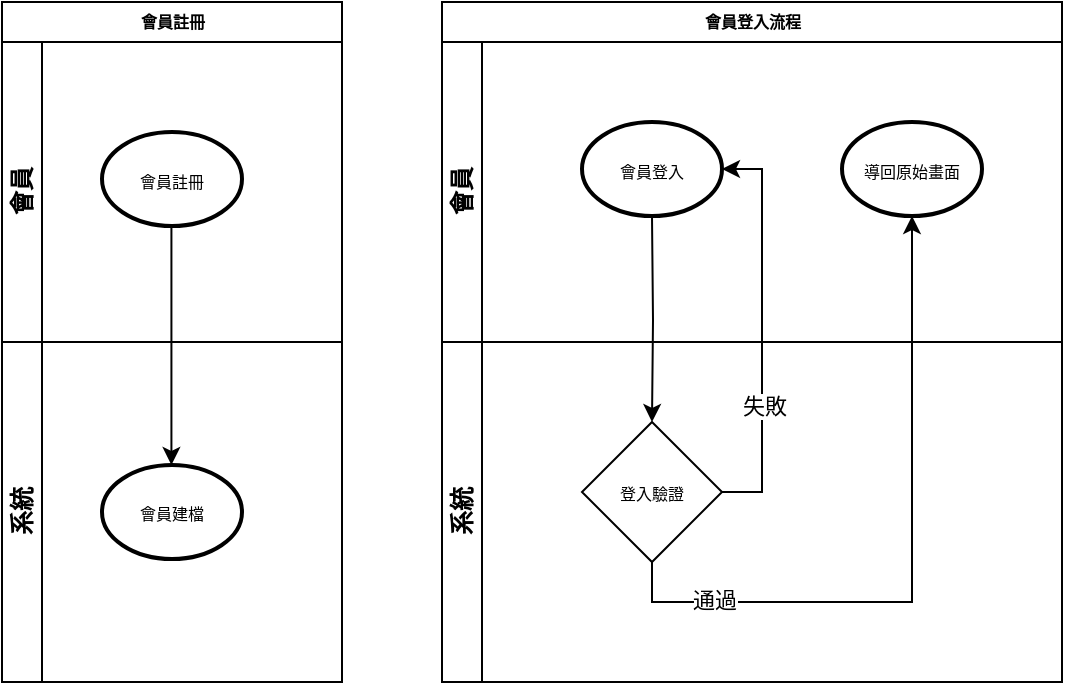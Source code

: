 <mxfile version="13.2.4" type="device" pages="12"><diagram id="cDh5-eOrL41A2wzFH_s4" name="註冊與登入流程"><mxGraphModel dx="1666" dy="905" grid="1" gridSize="10" guides="1" tooltips="1" connect="1" arrows="1" fold="1" page="1" pageScale="1" pageWidth="827" pageHeight="1169" math="0" shadow="0"><root><mxCell id="k5YwiPPbxiRPIeBzwEmM-0"/><mxCell id="k5YwiPPbxiRPIeBzwEmM-1" parent="k5YwiPPbxiRPIeBzwEmM-0"/><mxCell id="wvYm50Wfq9hp4z4yoLyJ-0" value="會員登入流程" style="swimlane;html=1;childLayout=stackLayout;horizontal=1;startSize=20;horizontalStack=0;rounded=0;shadow=0;labelBackgroundColor=none;strokeWidth=1;fontFamily=Verdana;fontSize=8;align=center;" parent="k5YwiPPbxiRPIeBzwEmM-1" vertex="1"><mxGeometry x="368" y="415" width="310" height="340" as="geometry"/></mxCell><mxCell id="XIlEIVvpRMm9AsZOAf6s-3" style="edgeStyle=orthogonalEdgeStyle;rounded=0;orthogonalLoop=1;jettySize=auto;html=1;exitX=0.5;exitY=1;exitDx=0;exitDy=0;entryX=0.5;entryY=0;entryDx=0;entryDy=0;" parent="wvYm50Wfq9hp4z4yoLyJ-0" target="XIlEIVvpRMm9AsZOAf6s-5" edge="1"><mxGeometry relative="1" as="geometry"><mxPoint x="105" y="200" as="targetPoint"/><mxPoint x="105" y="107" as="sourcePoint"/></mxGeometry></mxCell><mxCell id="wvYm50Wfq9hp4z4yoLyJ-1" value="會員" style="swimlane;html=1;startSize=20;horizontal=0;flipV=0;" parent="wvYm50Wfq9hp4z4yoLyJ-0" vertex="1"><mxGeometry y="20" width="310" height="150" as="geometry"/></mxCell><mxCell id="WhmLh3LKBTqlGT8zi0R--3" value="&lt;font face=&quot;verdana&quot;&gt;&lt;span style=&quot;font-size: 8px&quot;&gt;會員登入&lt;/span&gt;&lt;/font&gt;" style="strokeWidth=2;html=1;shape=mxgraph.flowchart.start_1;whiteSpace=wrap;" parent="wvYm50Wfq9hp4z4yoLyJ-1" vertex="1"><mxGeometry x="70" y="40" width="70" height="47" as="geometry"/></mxCell><mxCell id="WhmLh3LKBTqlGT8zi0R--6" value="&lt;font face=&quot;verdana&quot;&gt;&lt;span style=&quot;font-size: 8px&quot;&gt;導回原始畫面&lt;/span&gt;&lt;/font&gt;" style="strokeWidth=2;html=1;shape=mxgraph.flowchart.start_1;whiteSpace=wrap;" parent="wvYm50Wfq9hp4z4yoLyJ-1" vertex="1"><mxGeometry x="200" y="40" width="70" height="47" as="geometry"/></mxCell><mxCell id="jJnsv0-Js17PFfTyDYdD-0" style="edgeStyle=orthogonalEdgeStyle;rounded=0;orthogonalLoop=1;jettySize=auto;html=1;exitX=1;exitY=0;exitDx=0;exitDy=0;entryX=1;entryY=1;entryDx=0;entryDy=0;" parent="wvYm50Wfq9hp4z4yoLyJ-0" source="wvYm50Wfq9hp4z4yoLyJ-5" target="wvYm50Wfq9hp4z4yoLyJ-1" edge="1"><mxGeometry relative="1" as="geometry"/></mxCell><mxCell id="wvYm50Wfq9hp4z4yoLyJ-5" value="系統" style="swimlane;html=1;startSize=20;horizontal=0;" parent="wvYm50Wfq9hp4z4yoLyJ-0" vertex="1"><mxGeometry y="170" width="310" height="170" as="geometry"/></mxCell><mxCell id="XIlEIVvpRMm9AsZOAf6s-5" value="&lt;font style=&quot;font-size: 8px&quot;&gt;登入驗證&lt;/font&gt;" style="rhombus;whiteSpace=wrap;html=1;" parent="wvYm50Wfq9hp4z4yoLyJ-5" vertex="1"><mxGeometry x="70" y="40" width="70" height="70" as="geometry"/></mxCell><mxCell id="WhmLh3LKBTqlGT8zi0R--4" style="edgeStyle=orthogonalEdgeStyle;rounded=0;orthogonalLoop=1;jettySize=auto;html=1;exitX=1;exitY=0.5;exitDx=0;exitDy=0;entryX=1;entryY=0.5;entryDx=0;entryDy=0;entryPerimeter=0;" parent="wvYm50Wfq9hp4z4yoLyJ-0" source="XIlEIVvpRMm9AsZOAf6s-5" target="WhmLh3LKBTqlGT8zi0R--3" edge="1"><mxGeometry relative="1" as="geometry"/></mxCell><mxCell id="WhmLh3LKBTqlGT8zi0R--5" value="失敗" style="edgeLabel;html=1;align=center;verticalAlign=middle;resizable=0;points=[];" parent="WhmLh3LKBTqlGT8zi0R--4" vertex="1" connectable="0"><mxGeometry x="-0.374" y="-1" relative="1" as="geometry"><mxPoint as="offset"/></mxGeometry></mxCell><mxCell id="WhmLh3LKBTqlGT8zi0R--7" style="edgeStyle=orthogonalEdgeStyle;rounded=0;orthogonalLoop=1;jettySize=auto;html=1;exitX=0.5;exitY=1;exitDx=0;exitDy=0;entryX=0.5;entryY=1;entryDx=0;entryDy=0;entryPerimeter=0;" parent="wvYm50Wfq9hp4z4yoLyJ-0" source="XIlEIVvpRMm9AsZOAf6s-5" target="WhmLh3LKBTqlGT8zi0R--6" edge="1"><mxGeometry relative="1" as="geometry"/></mxCell><mxCell id="WhmLh3LKBTqlGT8zi0R--8" value="通過" style="edgeLabel;html=1;align=center;verticalAlign=middle;resizable=0;points=[];" parent="WhmLh3LKBTqlGT8zi0R--7" vertex="1" connectable="0"><mxGeometry x="-0.706" y="1" relative="1" as="geometry"><mxPoint as="offset"/></mxGeometry></mxCell><mxCell id="gcfS156PDaCxCqg0SplT-0" value="會員註冊" style="swimlane;html=1;childLayout=stackLayout;horizontal=1;startSize=20;horizontalStack=0;rounded=0;shadow=0;labelBackgroundColor=none;strokeWidth=1;fontFamily=Verdana;fontSize=8;align=center;" parent="k5YwiPPbxiRPIeBzwEmM-1" vertex="1"><mxGeometry x="148" y="415" width="170" height="340" as="geometry"/></mxCell><mxCell id="gcfS156PDaCxCqg0SplT-1" value="會員" style="swimlane;html=1;startSize=20;horizontal=0;flipV=0;" parent="gcfS156PDaCxCqg0SplT-0" vertex="1"><mxGeometry y="20" width="170" height="150" as="geometry"/></mxCell><mxCell id="WhmLh3LKBTqlGT8zi0R--0" value="&lt;font face=&quot;verdana&quot;&gt;&lt;span style=&quot;font-size: 8px&quot;&gt;會員註冊&lt;/span&gt;&lt;/font&gt;" style="strokeWidth=2;html=1;shape=mxgraph.flowchart.start_1;whiteSpace=wrap;" parent="gcfS156PDaCxCqg0SplT-1" vertex="1"><mxGeometry x="50" y="45" width="70" height="47" as="geometry"/></mxCell><mxCell id="gcfS156PDaCxCqg0SplT-11" style="edgeStyle=orthogonalEdgeStyle;rounded=0;orthogonalLoop=1;jettySize=auto;html=1;exitX=1;exitY=0;exitDx=0;exitDy=0;entryX=1;entryY=1;entryDx=0;entryDy=0;" parent="gcfS156PDaCxCqg0SplT-0" source="gcfS156PDaCxCqg0SplT-12" target="gcfS156PDaCxCqg0SplT-1" edge="1"><mxGeometry relative="1" as="geometry"/></mxCell><mxCell id="gcfS156PDaCxCqg0SplT-12" value="系統" style="swimlane;html=1;startSize=20;horizontal=0;" parent="gcfS156PDaCxCqg0SplT-0" vertex="1"><mxGeometry y="170" width="170" height="170" as="geometry"/></mxCell><mxCell id="gcfS156PDaCxCqg0SplT-10" style="edgeStyle=orthogonalEdgeStyle;rounded=0;orthogonalLoop=1;jettySize=auto;html=1;exitX=0.5;exitY=1;exitDx=0;exitDy=0;" parent="gcfS156PDaCxCqg0SplT-12" edge="1"><mxGeometry relative="1" as="geometry"><mxPoint x="84.71" y="-58" as="sourcePoint"/><mxPoint x="84.71" y="61.5" as="targetPoint"/></mxGeometry></mxCell><mxCell id="WhmLh3LKBTqlGT8zi0R--2" value="&lt;font face=&quot;verdana&quot;&gt;&lt;span style=&quot;font-size: 8px&quot;&gt;會員建檔&lt;/span&gt;&lt;/font&gt;" style="strokeWidth=2;html=1;shape=mxgraph.flowchart.start_1;whiteSpace=wrap;" parent="gcfS156PDaCxCqg0SplT-12" vertex="1"><mxGeometry x="50" y="61.5" width="70" height="47" as="geometry"/></mxCell></root></mxGraphModel></diagram><diagram id="iRbm0892kwnBrUTKDZVu" name="忘記密碼流程"><mxGraphModel dx="1666" dy="905" grid="1" gridSize="10" guides="1" tooltips="1" connect="1" arrows="1" fold="1" page="1" pageScale="1" pageWidth="827" pageHeight="1169" math="0" shadow="0"><root><mxCell id="1qYz_vuPb2NpqF1XYIvR-0"/><mxCell id="1qYz_vuPb2NpqF1XYIvR-1" parent="1qYz_vuPb2NpqF1XYIvR-0"/><mxCell id="saGB4Z3fJ3aJwrCPPZMk-0" value="忘記密碼流程" style="swimlane;html=1;childLayout=stackLayout;horizontal=1;startSize=20;horizontalStack=0;rounded=0;shadow=0;labelBackgroundColor=none;strokeWidth=1;fontFamily=Verdana;fontSize=8;align=center;" parent="1qYz_vuPb2NpqF1XYIvR-1" vertex="1"><mxGeometry x="224" y="415" width="380" height="340" as="geometry"/></mxCell><mxCell id="saGB4Z3fJ3aJwrCPPZMk-1" value="會員" style="swimlane;html=1;startSize=20;horizontal=0;flipV=0;" parent="saGB4Z3fJ3aJwrCPPZMk-0" vertex="1"><mxGeometry y="20" width="380" height="150" as="geometry"/></mxCell><mxCell id="KecT9fJgfdf7jDdPSYdw-0" value="&lt;span style=&quot;font-family: &amp;#34;verdana&amp;#34; ; font-size: 8px&quot;&gt;忘記密碼&lt;/span&gt;" style="strokeWidth=2;html=1;shape=mxgraph.flowchart.start_1;whiteSpace=wrap;" parent="saGB4Z3fJ3aJwrCPPZMk-1" vertex="1"><mxGeometry x="80" y="40" width="70" height="47" as="geometry"/></mxCell><mxCell id="saGB4Z3fJ3aJwrCPPZMk-6" value="確認信件&lt;br&gt;修改密碼" style="rounded=1;whiteSpace=wrap;html=1;shadow=0;labelBackgroundColor=none;strokeWidth=1;fontFamily=Verdana;fontSize=8;align=center;" parent="saGB4Z3fJ3aJwrCPPZMk-1" vertex="1"><mxGeometry x="260" y="50.0" width="70" height="37" as="geometry"/></mxCell><mxCell id="saGB4Z3fJ3aJwrCPPZMk-13" style="edgeStyle=orthogonalEdgeStyle;rounded=0;orthogonalLoop=1;jettySize=auto;html=1;exitX=0.5;exitY=1;exitDx=0;exitDy=0;entryX=0.5;entryY=0;entryDx=0;entryDy=0;" parent="saGB4Z3fJ3aJwrCPPZMk-0" target="saGB4Z3fJ3aJwrCPPZMk-18" edge="1"><mxGeometry relative="1" as="geometry"><mxPoint x="115" y="107" as="sourcePoint"/></mxGeometry></mxCell><mxCell id="saGB4Z3fJ3aJwrCPPZMk-14" value="系統" style="swimlane;html=1;startSize=20;horizontal=0;" parent="saGB4Z3fJ3aJwrCPPZMk-0" vertex="1"><mxGeometry y="170" width="380" height="170" as="geometry"/></mxCell><mxCell id="jmgZMysCBTmQikiuGLjL-0" value="&lt;span style=&quot;font-family: &amp;#34;verdana&amp;#34; ; font-size: 8px&quot;&gt;更新密碼&lt;/span&gt;" style="strokeWidth=2;html=1;shape=mxgraph.flowchart.start_1;whiteSpace=wrap;" parent="saGB4Z3fJ3aJwrCPPZMk-14" vertex="1"><mxGeometry x="260" y="56.5" width="70" height="47" as="geometry"/></mxCell><mxCell id="saGB4Z3fJ3aJwrCPPZMk-18" value="寄信認證" style="rounded=1;whiteSpace=wrap;html=1;shadow=0;labelBackgroundColor=none;strokeWidth=1;fontFamily=Verdana;fontSize=8;align=center;" parent="saGB4Z3fJ3aJwrCPPZMk-14" vertex="1"><mxGeometry x="80" y="66.5" width="70" height="37" as="geometry"/></mxCell><mxCell id="saGB4Z3fJ3aJwrCPPZMk-20" style="edgeStyle=orthogonalEdgeStyle;rounded=0;orthogonalLoop=1;jettySize=auto;html=1;entryX=0;entryY=0.5;entryDx=0;entryDy=0;" parent="saGB4Z3fJ3aJwrCPPZMk-0" source="saGB4Z3fJ3aJwrCPPZMk-18" target="saGB4Z3fJ3aJwrCPPZMk-6" edge="1"><mxGeometry relative="1" as="geometry"/></mxCell><mxCell id="jmgZMysCBTmQikiuGLjL-1" style="edgeStyle=orthogonalEdgeStyle;rounded=0;orthogonalLoop=1;jettySize=auto;html=1;exitX=0.5;exitY=1;exitDx=0;exitDy=0;" parent="saGB4Z3fJ3aJwrCPPZMk-0" source="saGB4Z3fJ3aJwrCPPZMk-6" target="jmgZMysCBTmQikiuGLjL-0" edge="1"><mxGeometry relative="1" as="geometry"/></mxCell></root></mxGraphModel></diagram><diagram id="utTKcj1NYmgMdOXFdBpl" name="會員購買流程"><mxGraphModel dx="839" dy="905" grid="1" gridSize="10" guides="1" tooltips="1" connect="1" arrows="1" fold="1" page="1" pageScale="1" pageWidth="827" pageHeight="1169" math="0" shadow="0"><root><mxCell id="2sTXiPnsLMhztf8wM0C8-0"/><mxCell id="2sTXiPnsLMhztf8wM0C8-1" parent="2sTXiPnsLMhztf8wM0C8-0"/><mxCell id="kgyXb445Per0FCcQEfLa-18" style="edgeStyle=orthogonalEdgeStyle;rounded=0;orthogonalLoop=1;jettySize=auto;html=1;dashed=1;fontSize=8;" parent="2sTXiPnsLMhztf8wM0C8-1" edge="1"><mxGeometry relative="1" as="geometry"><Array as="points"><mxPoint x="1126" y="485"/><mxPoint x="1356" y="485"/></Array><mxPoint x="1126" y="495" as="sourcePoint"/><mxPoint x="1356.029" y="501.5" as="targetPoint"/></mxGeometry></mxCell><mxCell id="kgyXb445Per0FCcQEfLa-0" value="會員選購流程" style="swimlane;html=1;childLayout=stackLayout;horizontal=1;startSize=20;horizontalStack=0;rounded=0;shadow=0;labelBackgroundColor=none;strokeWidth=1;fontFamily=Verdana;fontSize=8;align=center;" parent="2sTXiPnsLMhztf8wM0C8-1" vertex="1"><mxGeometry x="1251" y="425" width="320" height="170" as="geometry"/></mxCell><mxCell id="kgyXb445Per0FCcQEfLa-1" value="會員" style="swimlane;html=1;startSize=20;horizontal=0;flipV=0;" parent="kgyXb445Per0FCcQEfLa-0" vertex="1"><mxGeometry y="20" width="320" height="150" as="geometry"><mxRectangle y="20" width="320" height="20" as="alternateBounds"/></mxGeometry></mxCell><mxCell id="kgyXb445Per0FCcQEfLa-2" style="edgeStyle=orthogonalEdgeStyle;rounded=0;orthogonalLoop=1;jettySize=auto;html=1;entryX=0;entryY=0.5;entryDx=0;entryDy=0;" parent="kgyXb445Per0FCcQEfLa-1" edge="1"><mxGeometry relative="1" as="geometry"><mxPoint x="140" y="75" as="sourcePoint"/><mxPoint x="230" y="79" as="targetPoint"/><Array as="points"><mxPoint x="140" y="80"/><mxPoint x="220" y="80"/></Array></mxGeometry></mxCell><mxCell id="-VtlaX6TzCtZk6Dx55Ij-3" value="&lt;span style=&quot;font-family: &amp;#34;verdana&amp;#34;&quot;&gt;商品瀏覽&lt;/span&gt;" style="strokeWidth=2;html=1;shape=mxgraph.flowchart.start_1;whiteSpace=wrap;fontSize=8;" parent="kgyXb445Per0FCcQEfLa-1" vertex="1"><mxGeometry x="70" y="56.5" width="70" height="45" as="geometry"/></mxCell><mxCell id="40QCpffhI_U1qQmbhe0T-0" value="&lt;span style=&quot;font-family: &amp;#34;verdana&amp;#34;&quot;&gt;加入購物車&lt;/span&gt;" style="strokeWidth=2;html=1;shape=mxgraph.flowchart.start_1;whiteSpace=wrap;fontSize=8;" parent="kgyXb445Per0FCcQEfLa-1" vertex="1"><mxGeometry x="230" y="56.5" width="70" height="45" as="geometry"/></mxCell><mxCell id="hpJeNogx2L0JWx42sI0z-0" value="商品上架流程" style="swimlane;html=1;childLayout=stackLayout;horizontal=1;startSize=20;horizontalStack=0;rounded=0;shadow=0;labelBackgroundColor=none;strokeWidth=1;fontFamily=Verdana;fontSize=8;align=center;" parent="2sTXiPnsLMhztf8wM0C8-1" vertex="1"><mxGeometry x="911" y="425" width="320" height="320" as="geometry"/></mxCell><mxCell id="hpJeNogx2L0JWx42sI0z-8" value="系統" style="swimlane;html=1;startSize=20;horizontal=0;" parent="hpJeNogx2L0JWx42sI0z-0" vertex="1"><mxGeometry y="20" width="320" height="150" as="geometry"/></mxCell><mxCell id="-VtlaX6TzCtZk6Dx55Ij-0" value="&lt;span style=&quot;font-family: &amp;#34;verdana&amp;#34;&quot;&gt;商品分類與上架&lt;/span&gt;" style="strokeWidth=2;html=1;shape=mxgraph.flowchart.start_1;whiteSpace=wrap;fontSize=8;" parent="hpJeNogx2L0JWx42sI0z-8" vertex="1"><mxGeometry x="180" y="52.5" width="70" height="45" as="geometry"/></mxCell><mxCell id="hpJeNogx2L0JWx42sI0z-12" value="管理者" style="swimlane;html=1;startSize=20;horizontal=0;" parent="hpJeNogx2L0JWx42sI0z-0" vertex="1"><mxGeometry y="170" width="320" height="150" as="geometry"/></mxCell><mxCell id="_97__dTeLPSEPlL-qmHt-0" style="edgeStyle=orthogonalEdgeStyle;rounded=0;orthogonalLoop=1;jettySize=auto;html=1;entryX=0;entryY=0.5;entryDx=0;entryDy=0;" parent="hpJeNogx2L0JWx42sI0z-12" target="hpJeNogx2L0JWx42sI0z-15" edge="1"><mxGeometry relative="1" as="geometry"><mxPoint x="120" y="75" as="sourcePoint"/></mxGeometry></mxCell><mxCell id="kgyXb445Per0FCcQEfLa-19" value="&lt;span style=&quot;font-family: &amp;#34;verdana&amp;#34;&quot;&gt;庫存管理設定&lt;/span&gt;" style="strokeWidth=2;html=1;shape=mxgraph.flowchart.start_1;whiteSpace=wrap;fontSize=8;" parent="hpJeNogx2L0JWx42sI0z-12" vertex="1"><mxGeometry x="50" y="52.5" width="70" height="45" as="geometry"/></mxCell><mxCell id="hpJeNogx2L0JWx42sI0z-15" value="分類設定" style="rounded=1;whiteSpace=wrap;html=1;shadow=0;labelBackgroundColor=none;strokeWidth=1;fontFamily=Verdana;fontSize=8;align=center;" parent="hpJeNogx2L0JWx42sI0z-12" vertex="1"><mxGeometry x="180" y="56.5" width="70" height="37" as="geometry"/></mxCell><mxCell id="_97__dTeLPSEPlL-qmHt-2" style="edgeStyle=orthogonalEdgeStyle;rounded=0;orthogonalLoop=1;jettySize=auto;html=1;" parent="hpJeNogx2L0JWx42sI0z-0" source="hpJeNogx2L0JWx42sI0z-15" edge="1"><mxGeometry relative="1" as="geometry"><mxPoint x="215" y="120" as="targetPoint"/></mxGeometry></mxCell></root></mxGraphModel></diagram><diagram name="會員結帳流程" id="c7488fd3-1785-93aa-aadb-54a6760d102a"><mxGraphModel dx="1666" dy="905" grid="1" gridSize="10" guides="1" tooltips="1" connect="1" arrows="1" fold="1" page="1" pageScale="1" pageWidth="1100" pageHeight="850" background="#ffffff" math="0" shadow="0"><root><mxCell id="0"/><mxCell id="1" parent="0"/><mxCell id="2b4e8129b02d487f-1" value="會員結帳流程" style="swimlane;html=1;childLayout=stackLayout;horizontal=1;startSize=20;horizontalStack=0;rounded=0;shadow=0;labelBackgroundColor=none;strokeWidth=1;fontFamily=Verdana;fontSize=8;align=center;" parent="1" vertex="1"><mxGeometry x="250" y="175" width="500" height="500" as="geometry"/></mxCell><mxCell id="2b4e8129b02d487f-2" value="會員" style="swimlane;html=1;startSize=20;horizontal=0;flipV=0;" parent="2b4e8129b02d487f-1" vertex="1"><mxGeometry y="20" width="500" height="180" as="geometry"/></mxCell><mxCell id="aT5EcyR3SGZiCpwqo1Cy-1" style="edgeStyle=orthogonalEdgeStyle;rounded=0;orthogonalLoop=1;jettySize=auto;html=1;exitX=0.5;exitY=1;exitDx=0;exitDy=0;entryX=0.5;entryY=0;entryDx=0;entryDy=0;fontSize=8;" parent="2b4e8129b02d487f-2" source="2b4e8129b02d487f-6" target="UANbDlpGMqYn0IdQX5dA-1" edge="1"><mxGeometry relative="1" as="geometry"/></mxCell><mxCell id="j8vYr6MWqjHgwkst0ssF-1" value="" style="edgeStyle=orthogonalEdgeStyle;rounded=0;orthogonalLoop=1;jettySize=auto;html=1;fontSize=8;" parent="2b4e8129b02d487f-2" source="2b4e8129b02d487f-6" target="UANbDlpGMqYn0IdQX5dA-1" edge="1"><mxGeometry relative="1" as="geometry"/></mxCell><mxCell id="j8vYr6MWqjHgwkst0ssF-6" style="edgeStyle=orthogonalEdgeStyle;rounded=0;orthogonalLoop=1;jettySize=auto;html=1;entryX=0;entryY=0.5;entryDx=0;entryDy=0;fontSize=8;" parent="2b4e8129b02d487f-2" source="aT5EcyR3SGZiCpwqo1Cy-2" target="2b4e8129b02d487f-6" edge="1"><mxGeometry relative="1" as="geometry"/></mxCell><mxCell id="jpWK5YTzO2e2_mU3n1hf-26" value="收到商品" style="rounded=1;whiteSpace=wrap;html=1;shadow=0;labelBackgroundColor=none;strokeWidth=1;fontFamily=Verdana;fontSize=8;align=center;" parent="2b4e8129b02d487f-2" vertex="1"><mxGeometry x="330" y="29.25" width="70" height="37" as="geometry"/></mxCell><mxCell id="aT5EcyR3SGZiCpwqo1Cy-2" value="&lt;span style=&quot;font-family: &amp;#34;verdana&amp;#34;&quot;&gt;購物車訂單&lt;/span&gt;" style="strokeWidth=2;html=1;shape=mxgraph.flowchart.start_1;whiteSpace=wrap;fontSize=8;" parent="2b4e8129b02d487f-2" vertex="1"><mxGeometry x="30" y="29.25" width="70" height="37" as="geometry"/></mxCell><mxCell id="2b4e8129b02d487f-6" value="商品結帳" style="rounded=1;whiteSpace=wrap;html=1;shadow=0;labelBackgroundColor=none;strokeWidth=1;fontFamily=Verdana;fontSize=8;align=center;" parent="2b4e8129b02d487f-2" vertex="1"><mxGeometry x="125" y="29.25" width="70" height="37" as="geometry"/></mxCell><mxCell id="5lLKaC-G1xztcpvt36lf-6" value="虛擬幣" style="rounded=1;whiteSpace=wrap;html=1;shadow=0;labelBackgroundColor=none;strokeWidth=1;fontFamily=Verdana;fontSize=8;align=center;" parent="2b4e8129b02d487f-2" vertex="1"><mxGeometry x="230" y="103.25" width="70" height="37" as="geometry"/></mxCell><mxCell id="j8vYr6MWqjHgwkst0ssF-11" value="是" style="edgeStyle=orthogonalEdgeStyle;rounded=0;orthogonalLoop=1;jettySize=auto;html=1;exitX=1;exitY=0.5;exitDx=0;exitDy=0;entryX=0;entryY=0.5;entryDx=0;entryDy=0;fontSize=8;" parent="2b4e8129b02d487f-2" edge="1"><mxGeometry x="0.001" y="10" relative="1" as="geometry"><mxPoint x="191" y="121.75" as="sourcePoint"/><mxPoint x="231" y="121.75" as="targetPoint"/><Array as="points"><mxPoint x="211" y="122"/><mxPoint x="211" y="122"/></Array><mxPoint x="-10" y="10" as="offset"/></mxGeometry></mxCell><mxCell id="UANbDlpGMqYn0IdQX5dA-1" value="是否用虛擬幣&lt;br&gt;扣款" style="rhombus;whiteSpace=wrap;html=1;fontSize=8;" parent="2b4e8129b02d487f-2" vertex="1"><mxGeometry x="130" y="93.5" width="60" height="56.5" as="geometry"/></mxCell><mxCell id="2b4e8129b02d487f-4" value="系統" style="swimlane;html=1;startSize=20;horizontal=0;" parent="2b4e8129b02d487f-1" vertex="1"><mxGeometry y="200" width="500" height="150" as="geometry"/></mxCell><mxCell id="j8vYr6MWqjHgwkst0ssF-9" value="有" style="edgeStyle=orthogonalEdgeStyle;rounded=0;orthogonalLoop=1;jettySize=auto;html=1;exitX=0.5;exitY=1;exitDx=0;exitDy=0;entryX=0.5;entryY=0;entryDx=0;entryDy=0;fontSize=8;" parent="2b4e8129b02d487f-4" edge="1"><mxGeometry x="-0.259" relative="1" as="geometry"><mxPoint x="160" y="80" as="sourcePoint"/><mxPoint x="160" y="107" as="targetPoint"/><mxPoint as="offset"/></mxGeometry></mxCell><mxCell id="BAh1anQyLHZCpX86EnYN-3" style="edgeStyle=orthogonalEdgeStyle;rounded=0;orthogonalLoop=1;jettySize=auto;html=1;exitX=0.5;exitY=1;exitDx=0;exitDy=0;entryX=0.5;entryY=0;entryDx=0;entryDy=0;entryPerimeter=0;" parent="2b4e8129b02d487f-4" source="BAh1anQyLHZCpX86EnYN-1" target="j8vYr6MWqjHgwkst0ssF-5" edge="1"><mxGeometry relative="1" as="geometry"/></mxCell><mxCell id="aT5EcyR3SGZiCpwqo1Cy-10" value="庫存確認" style="rhombus;whiteSpace=wrap;html=1;fontSize=8;" parent="2b4e8129b02d487f-4" vertex="1"><mxGeometry x="130" y="20" width="60" height="60" as="geometry"/></mxCell><mxCell id="BAh1anQyLHZCpX86EnYN-1" value="優惠判斷" style="rounded=1;whiteSpace=wrap;html=1;shadow=0;labelBackgroundColor=none;strokeWidth=1;fontFamily=Verdana;fontSize=8;align=center;" parent="2b4e8129b02d487f-4" vertex="1"><mxGeometry x="420" y="32" width="70" height="37" as="geometry"/></mxCell><mxCell id="j8vYr6MWqjHgwkst0ssF-5" value="&lt;font face=&quot;verdana&quot;&gt;紀錄與更新等級&lt;/font&gt;" style="strokeWidth=2;html=1;shape=mxgraph.flowchart.start_1;whiteSpace=wrap;fontSize=8;" parent="2b4e8129b02d487f-4" vertex="1"><mxGeometry x="420" y="105" width="70" height="37" as="geometry"/></mxCell><mxCell id="aT5EcyR3SGZiCpwqo1Cy-8" value="優惠判斷" style="rounded=1;whiteSpace=wrap;html=1;shadow=0;labelBackgroundColor=none;strokeWidth=1;fontFamily=Verdana;fontSize=8;align=center;" parent="2b4e8129b02d487f-4" vertex="1"><mxGeometry x="125" y="107" width="70" height="37" as="geometry"/></mxCell><mxCell id="2b4e8129b02d487f-3" value="管理者" style="swimlane;html=1;startSize=20;horizontal=0;" parent="2b4e8129b02d487f-1" vertex="1"><mxGeometry y="350" width="500" height="150" as="geometry"/></mxCell><mxCell id="BYKo2w9pk3CmPW9jbP8w-5" style="edgeStyle=orthogonalEdgeStyle;rounded=0;orthogonalLoop=1;jettySize=auto;html=1;entryX=0;entryY=0.5;entryDx=0;entryDy=0;" parent="2b4e8129b02d487f-3" source="jpWK5YTzO2e2_mU3n1hf-5" target="jpWK5YTzO2e2_mU3n1hf-24" edge="1"><mxGeometry relative="1" as="geometry"/></mxCell><mxCell id="jpWK5YTzO2e2_mU3n1hf-24" value="確認送出" style="rounded=1;whiteSpace=wrap;html=1;shadow=0;labelBackgroundColor=none;strokeWidth=1;fontFamily=Verdana;fontSize=8;align=center;" parent="2b4e8129b02d487f-3" vertex="1"><mxGeometry x="330" y="56.5" width="70" height="37" as="geometry"/></mxCell><mxCell id="jpWK5YTzO2e2_mU3n1hf-5" value="收到訂單" style="rounded=1;whiteSpace=wrap;html=1;shadow=0;labelBackgroundColor=none;strokeWidth=1;fontFamily=Verdana;fontSize=8;align=center;" parent="2b4e8129b02d487f-3" vertex="1"><mxGeometry x="125" y="56.5" width="70" height="37" as="geometry"/></mxCell><mxCell id="aT5EcyR3SGZiCpwqo1Cy-11" style="edgeStyle=orthogonalEdgeStyle;rounded=0;orthogonalLoop=1;jettySize=auto;html=1;fontSize=8;entryX=0.5;entryY=1;entryDx=0;entryDy=0;entryPerimeter=0;" parent="2b4e8129b02d487f-1" source="aT5EcyR3SGZiCpwqo1Cy-10" target="aT5EcyR3SGZiCpwqo1Cy-2" edge="1"><mxGeometry relative="1" as="geometry"><mxPoint x="65" y="164.5" as="targetPoint"/></mxGeometry></mxCell><mxCell id="j8vYr6MWqjHgwkst0ssF-7" value="無" style="edgeLabel;html=1;align=center;verticalAlign=middle;resizable=0;points=[];fontSize=8;" parent="aT5EcyR3SGZiCpwqo1Cy-11" vertex="1" connectable="0"><mxGeometry x="-0.541" y="-2" relative="1" as="geometry"><mxPoint as="offset"/></mxGeometry></mxCell><mxCell id="j8vYr6MWqjHgwkst0ssF-2" style="edgeStyle=orthogonalEdgeStyle;rounded=0;orthogonalLoop=1;jettySize=auto;html=1;entryX=0.5;entryY=0;entryDx=0;entryDy=0;fontSize=8;" parent="2b4e8129b02d487f-1" source="UANbDlpGMqYn0IdQX5dA-1" target="aT5EcyR3SGZiCpwqo1Cy-10" edge="1"><mxGeometry relative="1" as="geometry"/></mxCell><mxCell id="j8vYr6MWqjHgwkst0ssF-4" style="edgeStyle=orthogonalEdgeStyle;rounded=0;orthogonalLoop=1;jettySize=auto;html=1;exitX=0.5;exitY=1;exitDx=0;exitDy=0;entryX=0.5;entryY=0;entryDx=0;entryDy=0;fontSize=8;" parent="2b4e8129b02d487f-1" source="aT5EcyR3SGZiCpwqo1Cy-8" target="jpWK5YTzO2e2_mU3n1hf-5" edge="1"><mxGeometry relative="1" as="geometry"/></mxCell><mxCell id="j8vYr6MWqjHgwkst0ssF-12" style="edgeStyle=orthogonalEdgeStyle;rounded=0;orthogonalLoop=1;jettySize=auto;html=1;fontSize=8;entryX=1;entryY=0.5;entryDx=0;entryDy=0;" parent="2b4e8129b02d487f-1" source="5lLKaC-G1xztcpvt36lf-6" target="aT5EcyR3SGZiCpwqo1Cy-10" edge="1"><mxGeometry relative="1" as="geometry"><mxPoint x="265" y="260" as="targetPoint"/><Array as="points"><mxPoint x="265" y="250"/></Array></mxGeometry></mxCell><mxCell id="j8vYr6MWqjHgwkst0ssF-20" style="edgeStyle=orthogonalEdgeStyle;rounded=0;orthogonalLoop=1;jettySize=auto;html=1;entryX=0.5;entryY=1;entryDx=0;entryDy=0;fontSize=8;" parent="2b4e8129b02d487f-1" target="jpWK5YTzO2e2_mU3n1hf-26" edge="1"><mxGeometry relative="1" as="geometry"><mxPoint x="365" y="405" as="sourcePoint"/></mxGeometry></mxCell><mxCell id="BAh1anQyLHZCpX86EnYN-2" style="edgeStyle=orthogonalEdgeStyle;rounded=0;orthogonalLoop=1;jettySize=auto;html=1;" parent="2b4e8129b02d487f-1" source="jpWK5YTzO2e2_mU3n1hf-26" target="BAh1anQyLHZCpX86EnYN-1" edge="1"><mxGeometry relative="1" as="geometry"/></mxCell></root></mxGraphModel></diagram><diagram id="-vm2PDZT9GRq24J9Xy1N" name="優惠設定流程"><mxGraphModel dx="1666" dy="905" grid="1" gridSize="10" guides="1" tooltips="1" connect="1" arrows="1" fold="1" page="1" pageScale="1" pageWidth="827" pageHeight="1169" math="0" shadow="0"><root><mxCell id="AUjTKuplgpGbX8rgthR2-0"/><mxCell id="AUjTKuplgpGbX8rgthR2-1" parent="AUjTKuplgpGbX8rgthR2-0"/><mxCell id="bnnVKaxKzShkAsVBZnh_-0" value="優惠設定流程" style="swimlane;html=1;childLayout=stackLayout;horizontal=1;startSize=20;horizontalStack=0;rounded=0;shadow=0;labelBackgroundColor=none;strokeWidth=1;fontFamily=Verdana;fontSize=8;align=center;" parent="AUjTKuplgpGbX8rgthR2-1" vertex="1"><mxGeometry x="224" y="425" width="380" height="320" as="geometry"/></mxCell><mxCell id="0-YSjeXVLMqNrJINGFpL-0" style="edgeStyle=orthogonalEdgeStyle;rounded=0;orthogonalLoop=1;jettySize=auto;html=1;exitX=1;exitY=0;exitDx=0;exitDy=0;entryX=1;entryY=1;entryDx=0;entryDy=0;" parent="bnnVKaxKzShkAsVBZnh_-0" source="bnnVKaxKzShkAsVBZnh_-16" target="bnnVKaxKzShkAsVBZnh_-12" edge="1"><mxGeometry relative="1" as="geometry"/></mxCell><mxCell id="bnnVKaxKzShkAsVBZnh_-12" value="管理者" style="swimlane;html=1;startSize=20;horizontal=0;" parent="bnnVKaxKzShkAsVBZnh_-0" vertex="1"><mxGeometry y="20" width="380" height="150" as="geometry"/></mxCell><mxCell id="eZqfeqHG76Xn4vADQ0yX-1" value="&lt;span style=&quot;font-family: &amp;#34;verdana&amp;#34; ; font-size: 8px&quot;&gt;編輯&lt;/span&gt;&lt;br style=&quot;font-family: &amp;#34;verdana&amp;#34; ; font-size: 8px&quot;&gt;&lt;span style=&quot;font-family: &amp;#34;verdana&amp;#34; ; font-size: 8px&quot;&gt;打折設定&lt;/span&gt;&lt;br style=&quot;font-family: &amp;#34;verdana&amp;#34; ; font-size: 8px&quot;&gt;&lt;span style=&quot;font-family: &amp;#34;verdana&amp;#34; ; font-size: 8px&quot;&gt;回饋設定&lt;/span&gt;&lt;br style=&quot;font-family: &amp;#34;verdana&amp;#34; ; font-size: 8px&quot;&gt;&lt;span style=&quot;font-family: &amp;#34;verdana&amp;#34; ; font-size: 8px&quot;&gt;擇優設定&lt;/span&gt;" style="strokeWidth=2;html=1;shape=mxgraph.flowchart.start_1;whiteSpace=wrap;" parent="bnnVKaxKzShkAsVBZnh_-12" vertex="1"><mxGeometry x="230" y="10" width="95" height="73.5" as="geometry"/></mxCell><mxCell id="eZqfeqHG76Xn4vADQ0yX-0" value="&lt;span style=&quot;font-family: &amp;#34;verdana&amp;#34; ; font-size: 8px&quot;&gt;編輯等級升級設定&lt;/span&gt;" style="strokeWidth=2;html=1;shape=mxgraph.flowchart.start_1;whiteSpace=wrap;" parent="bnnVKaxKzShkAsVBZnh_-12" vertex="1"><mxGeometry x="76" y="10" width="97.5" height="73.5" as="geometry"/></mxCell><mxCell id="bnnVKaxKzShkAsVBZnh_-16" value="系統" style="swimlane;html=1;startSize=20;horizontal=0;" parent="bnnVKaxKzShkAsVBZnh_-0" vertex="1"><mxGeometry y="170" width="380" height="150" as="geometry"/></mxCell><mxCell id="eZqfeqHG76Xn4vADQ0yX-2" value="&lt;span style=&quot;font-family: &amp;#34;verdana&amp;#34; ; font-size: 8px&quot;&gt;儲存設定&lt;/span&gt;" style="strokeWidth=2;html=1;shape=mxgraph.flowchart.start_1;whiteSpace=wrap;" parent="bnnVKaxKzShkAsVBZnh_-16" vertex="1"><mxGeometry x="76.25" y="56.5" width="97.5" height="73.5" as="geometry"/></mxCell><mxCell id="eZqfeqHG76Xn4vADQ0yX-3" value="&lt;span style=&quot;font-family: &amp;#34;verdana&amp;#34; ; font-size: 8px&quot;&gt;儲存設定&lt;/span&gt;" style="strokeWidth=2;html=1;shape=mxgraph.flowchart.start_1;whiteSpace=wrap;" parent="bnnVKaxKzShkAsVBZnh_-16" vertex="1"><mxGeometry x="230" y="56.5" width="97.5" height="73.5" as="geometry"/></mxCell><mxCell id="pwT9smm0BTEDFnQfjxas-4" style="edgeStyle=orthogonalEdgeStyle;rounded=0;orthogonalLoop=1;jettySize=auto;html=1;entryX=0.5;entryY=0;entryDx=0;entryDy=0;" parent="bnnVKaxKzShkAsVBZnh_-0" edge="1"><mxGeometry relative="1" as="geometry"><mxPoint x="125" y="103.5" as="sourcePoint"/><mxPoint x="125" y="226.5" as="targetPoint"/></mxGeometry></mxCell><mxCell id="pwT9smm0BTEDFnQfjxas-5" style="edgeStyle=orthogonalEdgeStyle;rounded=0;orthogonalLoop=1;jettySize=auto;html=1;entryX=0.5;entryY=0;entryDx=0;entryDy=0;" parent="bnnVKaxKzShkAsVBZnh_-0" edge="1"><mxGeometry relative="1" as="geometry"><mxPoint x="280" y="103.5" as="sourcePoint"/><mxPoint x="280" y="226.5" as="targetPoint"/></mxGeometry></mxCell></root></mxGraphModel></diagram><diagram id="Qf_CtKq9WvytBkv1x1SD" name="優惠判斷流程"><mxGraphModel dx="1666" dy="2074" grid="1" gridSize="10" guides="1" tooltips="1" connect="1" arrows="1" fold="1" page="1" pageScale="1" pageWidth="827" pageHeight="1169" math="0" shadow="0"><root><mxCell id="nUW9s3ClFJgUNKWMi04i-0"/><mxCell id="nUW9s3ClFJgUNKWMi04i-1" parent="nUW9s3ClFJgUNKWMi04i-0"/><mxCell id="dZ2_4o5FfK6RBgog6PCv-0" value="優惠判斷流程" style="swimlane;html=1;childLayout=stackLayout;horizontal=1;startSize=20;horizontalStack=0;rounded=0;shadow=0;labelBackgroundColor=none;strokeWidth=1;fontFamily=Verdana;fontSize=8;align=center;" parent="nUW9s3ClFJgUNKWMi04i-1" vertex="1"><mxGeometry x="174" y="-744" width="480" height="320" as="geometry"/></mxCell><mxCell id="hExTZXN54SWsjKtKeBGS-2" style="edgeStyle=orthogonalEdgeStyle;rounded=0;orthogonalLoop=1;jettySize=auto;html=1;entryX=0.5;entryY=1;entryDx=0;entryDy=0;" parent="dZ2_4o5FfK6RBgog6PCv-0" source="hExTZXN54SWsjKtKeBGS-1" edge="1"><mxGeometry relative="1" as="geometry"><mxPoint x="275" y="97" as="targetPoint"/></mxGeometry></mxCell><mxCell id="hExTZXN54SWsjKtKeBGS-6" value="打折" style="edgeLabel;html=1;align=center;verticalAlign=middle;resizable=0;points=[];fontSize=8;" parent="hExTZXN54SWsjKtKeBGS-2" vertex="1" connectable="0"><mxGeometry x="-0.175" y="-1" relative="1" as="geometry"><mxPoint y="16" as="offset"/></mxGeometry></mxCell><mxCell id="hExTZXN54SWsjKtKeBGS-4" style="edgeStyle=orthogonalEdgeStyle;rounded=0;orthogonalLoop=1;jettySize=auto;html=1;exitX=1;exitY=0.5;exitDx=0;exitDy=0;entryX=0.5;entryY=1;entryDx=0;entryDy=0;" parent="dZ2_4o5FfK6RBgog6PCv-0" source="hExTZXN54SWsjKtKeBGS-1" edge="1"><mxGeometry relative="1" as="geometry"><mxPoint x="395" y="97" as="targetPoint"/></mxGeometry></mxCell><mxCell id="hExTZXN54SWsjKtKeBGS-7" value="滿額回饋" style="edgeLabel;html=1;align=center;verticalAlign=middle;resizable=0;points=[];fontSize=8;" parent="hExTZXN54SWsjKtKeBGS-4" vertex="1" connectable="0"><mxGeometry x="-0.702" y="1" relative="1" as="geometry"><mxPoint as="offset"/></mxGeometry></mxCell><mxCell id="dZ2_4o5FfK6RBgog6PCv-1" value="會員" style="swimlane;html=1;startSize=20;horizontal=0;flipV=0;" parent="dZ2_4o5FfK6RBgog6PCv-0" vertex="1"><mxGeometry y="20" width="480" height="150" as="geometry"/></mxCell><mxCell id="aSXHkrdOYUt1FsIsifog-0" value="&lt;span style=&quot;font-family: &amp;#34;verdana&amp;#34; ; font-size: 8px&quot;&gt;會員等級&lt;/span&gt;" style="strokeWidth=2;html=1;shape=mxgraph.flowchart.start_1;whiteSpace=wrap;fontSize=9;" parent="dZ2_4o5FfK6RBgog6PCv-1" vertex="1"><mxGeometry x="40" y="40" width="70" height="40" as="geometry"/></mxCell><mxCell id="MvOfaDY4ZFy1VtNPaIZI-0" value="&lt;span style=&quot;font-family: &amp;#34;verdana&amp;#34; ; font-size: 8px&quot;&gt;商品打折&lt;/span&gt;" style="strokeWidth=2;html=1;shape=mxgraph.flowchart.start_1;whiteSpace=wrap;fontSize=9;" parent="dZ2_4o5FfK6RBgog6PCv-1" vertex="1"><mxGeometry x="240" y="37" width="70" height="40" as="geometry"/></mxCell><mxCell id="MvOfaDY4ZFy1VtNPaIZI-5" value="&lt;span style=&quot;font-family: &amp;#34;verdana&amp;#34; ; font-size: 8px&quot;&gt;虛擬幣&lt;/span&gt;" style="strokeWidth=2;html=1;shape=mxgraph.flowchart.start_1;whiteSpace=wrap;fontSize=9;" parent="dZ2_4o5FfK6RBgog6PCv-1" vertex="1"><mxGeometry x="360" y="37" width="70" height="40" as="geometry"/></mxCell><mxCell id="dZ2_4o5FfK6RBgog6PCv-6" value="系統" style="swimlane;html=1;startSize=20;horizontal=0;" parent="dZ2_4o5FfK6RBgog6PCv-0" vertex="1"><mxGeometry y="170" width="480" height="150" as="geometry"/></mxCell><mxCell id="Qsfaibm-nDZUhkHO9glD-2" style="edgeStyle=orthogonalEdgeStyle;rounded=0;orthogonalLoop=1;jettySize=auto;html=1;entryX=0;entryY=0.5;entryDx=0;entryDy=0;" parent="dZ2_4o5FfK6RBgog6PCv-6" source="dZ2_4o5FfK6RBgog6PCv-9" target="bhnojiJFgi5nzDwee8vm-0" edge="1"><mxGeometry relative="1" as="geometry"><mxPoint x="140" y="75.0" as="targetPoint"/></mxGeometry></mxCell><mxCell id="dZ2_4o5FfK6RBgog6PCv-9" value="&lt;span style=&quot;font-size: 8px&quot;&gt;等級判斷&lt;/span&gt;" style="rhombus;whiteSpace=wrap;html=1;" parent="dZ2_4o5FfK6RBgog6PCv-6" vertex="1"><mxGeometry x="40" y="42.5" width="70" height="65" as="geometry"/></mxCell><mxCell id="Qsfaibm-nDZUhkHO9glD-3" style="edgeStyle=orthogonalEdgeStyle;rounded=0;orthogonalLoop=1;jettySize=auto;html=1;entryX=0;entryY=0.5;entryDx=0;entryDy=0;" parent="dZ2_4o5FfK6RBgog6PCv-6" target="hExTZXN54SWsjKtKeBGS-1" edge="1"><mxGeometry relative="1" as="geometry"><mxPoint x="210" y="75" as="sourcePoint"/></mxGeometry></mxCell><mxCell id="hExTZXN54SWsjKtKeBGS-1" value="&lt;span style=&quot;font-size: 8px&quot;&gt;打折/滿額回饋&lt;/span&gt;" style="rhombus;whiteSpace=wrap;html=1;" parent="dZ2_4o5FfK6RBgog6PCv-6" vertex="1"><mxGeometry x="240" y="42.5" width="70" height="65" as="geometry"/></mxCell><mxCell id="bhnojiJFgi5nzDwee8vm-0" value="&lt;span style=&quot;font-size: 8px&quot;&gt;擇優判斷&lt;/span&gt;" style="rhombus;whiteSpace=wrap;html=1;" parent="dZ2_4o5FfK6RBgog6PCv-6" vertex="1"><mxGeometry x="144" y="42.5" width="70" height="65" as="geometry"/></mxCell><mxCell id="ne1M0GFYa95JoTqwtvQO-0" style="edgeStyle=orthogonalEdgeStyle;rounded=0;orthogonalLoop=1;jettySize=auto;html=1;exitX=0.5;exitY=1;exitDx=0;exitDy=0;entryX=0.5;entryY=0;entryDx=0;entryDy=0;exitPerimeter=0;" parent="dZ2_4o5FfK6RBgog6PCv-0" source="aSXHkrdOYUt1FsIsifog-0" target="dZ2_4o5FfK6RBgog6PCv-9" edge="1"><mxGeometry relative="1" as="geometry"><mxPoint x="75" y="110" as="sourcePoint"/></mxGeometry></mxCell></root></mxGraphModel></diagram><diagram id="4wscxov7wq9aWutFM9M6" name="會員退貨流程"><mxGraphModel dx="1666" dy="905" grid="1" gridSize="10" guides="1" tooltips="1" connect="1" arrows="1" fold="1" page="1" pageScale="1" pageWidth="827" pageHeight="1169" math="0" shadow="0"><root><mxCell id="lSyQ90swvebnS5uwn99--0"/><mxCell id="lSyQ90swvebnS5uwn99--1" parent="lSyQ90swvebnS5uwn99--0"/><mxCell id="YZvo5XB918fJHjH_d8wK-0" value="會員退貨流程" style="swimlane;html=1;childLayout=stackLayout;horizontal=1;startSize=20;horizontalStack=0;rounded=0;shadow=0;labelBackgroundColor=none;strokeWidth=1;fontFamily=Verdana;fontSize=8;align=center;" parent="lSyQ90swvebnS5uwn99--1" vertex="1"><mxGeometry x="138" y="350" width="552" height="470" as="geometry"/></mxCell><mxCell id="YZvo5XB918fJHjH_d8wK-1" value="會員" style="swimlane;html=1;startSize=20;horizontal=0;flipV=0;" parent="YZvo5XB918fJHjH_d8wK-0" vertex="1"><mxGeometry y="20" width="552" height="150" as="geometry"/></mxCell><mxCell id="YZvo5XB918fJHjH_d8wK-19" style="edgeStyle=orthogonalEdgeStyle;rounded=0;orthogonalLoop=1;jettySize=auto;html=1;entryX=0;entryY=0.5;entryDx=0;entryDy=0;" parent="YZvo5XB918fJHjH_d8wK-1" source="8i_OCWzIvOXQAcwkBEgV-0" target="YZvo5XB918fJHjH_d8wK-5" edge="1"><mxGeometry relative="1" as="geometry"><mxPoint x="120" y="68.5" as="sourcePoint"/></mxGeometry></mxCell><mxCell id="LYFZmXOQBhaHWf_2rOKU-0" value="&lt;span style=&quot;font-family: &amp;#34;verdana&amp;#34;&quot;&gt;虛擬幣&lt;/span&gt;" style="strokeWidth=2;html=1;shape=mxgraph.flowchart.start_1;whiteSpace=wrap;fontSize=8;" parent="YZvo5XB918fJHjH_d8wK-1" vertex="1"><mxGeometry x="454.5" y="40" width="65" height="47" as="geometry"/></mxCell><mxCell id="YZvo5XB918fJHjH_d8wK-5" value="選取退貨商品&lt;br&gt;與輸入退貨理由" style="rounded=1;whiteSpace=wrap;html=1;shadow=0;labelBackgroundColor=none;strokeWidth=1;fontFamily=Verdana;fontSize=8;align=center;" parent="YZvo5XB918fJHjH_d8wK-1" vertex="1"><mxGeometry x="160" y="50" width="70" height="37" as="geometry"/></mxCell><mxCell id="8i_OCWzIvOXQAcwkBEgV-0" value="&lt;span style=&quot;font-family: &amp;#34;verdana&amp;#34;&quot;&gt;商品訂單&lt;/span&gt;" style="strokeWidth=2;html=1;shape=mxgraph.flowchart.start_1;whiteSpace=wrap;fontSize=8;" parent="YZvo5XB918fJHjH_d8wK-1" vertex="1"><mxGeometry x="52.5" y="43.5" width="65" height="50" as="geometry"/></mxCell><mxCell id="YZvo5XB918fJHjH_d8wK-6" value="系統" style="swimlane;html=1;startSize=20;horizontal=0;" parent="YZvo5XB918fJHjH_d8wK-0" vertex="1"><mxGeometry y="170" width="552" height="150" as="geometry"/></mxCell><mxCell id="eEKHq5LNp8ZDz5m3kzyU-1" style="edgeStyle=orthogonalEdgeStyle;rounded=0;orthogonalLoop=1;jettySize=auto;html=1;" parent="YZvo5XB918fJHjH_d8wK-6" edge="1"><mxGeometry relative="1" as="geometry"><mxPoint x="420" y="75.029" as="sourcePoint"/><mxPoint x="452" y="75.029" as="targetPoint"/></mxGeometry></mxCell><mxCell id="YZvo5XB918fJHjH_d8wK-7" value="發送通知" style="rounded=1;whiteSpace=wrap;html=1;shadow=0;labelBackgroundColor=none;strokeWidth=1;fontFamily=Verdana;fontSize=8;align=center;" parent="YZvo5XB918fJHjH_d8wK-6" vertex="1"><mxGeometry x="160" y="56.5" width="70" height="37" as="geometry"/></mxCell><mxCell id="gm6ah1ur7zVeL7HhqZuG-9" style="edgeStyle=orthogonalEdgeStyle;rounded=0;orthogonalLoop=1;jettySize=auto;html=1;entryX=0;entryY=0.5;entryDx=0;entryDy=0;" parent="YZvo5XB918fJHjH_d8wK-6" source="eEKHq5LNp8ZDz5m3kzyU-3" edge="1"><mxGeometry relative="1" as="geometry"><mxPoint x="322" y="75.029" as="sourcePoint"/><mxPoint x="352" y="75" as="targetPoint"/></mxGeometry></mxCell><mxCell id="eEKHq5LNp8ZDz5m3kzyU-3" value="退貨虛擬幣計算" style="rounded=1;whiteSpace=wrap;html=1;shadow=0;labelBackgroundColor=none;strokeWidth=1;fontFamily=Verdana;fontSize=8;align=center;" parent="YZvo5XB918fJHjH_d8wK-6" vertex="1"><mxGeometry x="252" y="56.5" width="68" height="37" as="geometry"/></mxCell><mxCell id="eEKHq5LNp8ZDz5m3kzyU-5" value="優惠扣除計算" style="rounded=1;whiteSpace=wrap;html=1;shadow=0;labelBackgroundColor=none;strokeWidth=1;fontFamily=Verdana;fontSize=8;align=center;" parent="YZvo5XB918fJHjH_d8wK-6" vertex="1"><mxGeometry x="352" y="56.5" width="70" height="37" as="geometry"/></mxCell><mxCell id="eEKHq5LNp8ZDz5m3kzyU-4" value="紀錄更新會員等級" style="rounded=1;whiteSpace=wrap;html=1;shadow=0;labelBackgroundColor=none;strokeWidth=1;fontFamily=Verdana;fontSize=8;align=center;" parent="YZvo5XB918fJHjH_d8wK-6" vertex="1"><mxGeometry x="452" y="56.5" width="70" height="37" as="geometry"/></mxCell><mxCell id="YZvo5XB918fJHjH_d8wK-10" value="管理者" style="swimlane;html=1;startSize=20;horizontal=0;" parent="YZvo5XB918fJHjH_d8wK-0" vertex="1"><mxGeometry y="320" width="552" height="150" as="geometry"/></mxCell><mxCell id="8i_OCWzIvOXQAcwkBEgV-5" value="&lt;font style=&quot;font-size: 9px&quot;&gt;否&lt;/font&gt;" style="edgeStyle=orthogonalEdgeStyle;rounded=0;orthogonalLoop=1;jettySize=auto;html=1;exitX=0;exitY=0.5;exitDx=0;exitDy=0;entryX=1;entryY=0.5;entryDx=0;entryDy=0;entryPerimeter=0;fontSize=8;" parent="YZvo5XB918fJHjH_d8wK-10" source="gm6ah1ur7zVeL7HhqZuG-0" target="8i_OCWzIvOXQAcwkBEgV-2" edge="1"><mxGeometry relative="1" as="geometry"/></mxCell><mxCell id="AREPtLqP3hk4hM9L4U8P-1" style="edgeStyle=orthogonalEdgeStyle;rounded=0;orthogonalLoop=1;jettySize=auto;html=1;entryX=0.5;entryY=0;entryDx=0;entryDy=0;fontSize=9;" parent="YZvo5XB918fJHjH_d8wK-10" source="AREPtLqP3hk4hM9L4U8P-0" target="gm6ah1ur7zVeL7HhqZuG-0" edge="1"><mxGeometry relative="1" as="geometry"/></mxCell><mxCell id="AREPtLqP3hk4hM9L4U8P-0" value="退貨管理" style="rounded=1;whiteSpace=wrap;html=1;shadow=0;labelBackgroundColor=none;strokeWidth=1;fontFamily=Verdana;fontSize=8;align=center;" parent="YZvo5XB918fJHjH_d8wK-10" vertex="1"><mxGeometry x="160" y="30" width="70" height="37" as="geometry"/></mxCell><mxCell id="8i_OCWzIvOXQAcwkBEgV-2" value="&lt;font face=&quot;verdana&quot;&gt;拒絕理由&lt;/font&gt;" style="strokeWidth=2;html=1;shape=mxgraph.flowchart.start_1;whiteSpace=wrap;fontSize=8;" parent="YZvo5XB918fJHjH_d8wK-10" vertex="1"><mxGeometry x="52" y="50" width="65" height="50" as="geometry"/></mxCell><mxCell id="gm6ah1ur7zVeL7HhqZuG-0" value="&lt;span style=&quot;font-size: 8px&quot;&gt;是否受理&lt;/span&gt;" style="rhombus;whiteSpace=wrap;html=1;" parent="YZvo5XB918fJHjH_d8wK-10" vertex="1"><mxGeometry x="168" y="90" width="54" height="50" as="geometry"/></mxCell><mxCell id="YZvo5XB918fJHjH_d8wK-20" style="edgeStyle=orthogonalEdgeStyle;rounded=0;orthogonalLoop=1;jettySize=auto;html=1;entryX=0.5;entryY=0;entryDx=0;entryDy=0;" parent="YZvo5XB918fJHjH_d8wK-0" source="YZvo5XB918fJHjH_d8wK-5" target="YZvo5XB918fJHjH_d8wK-7" edge="1"><mxGeometry relative="1" as="geometry"/></mxCell><mxCell id="YZvo5XB918fJHjH_d8wK-21" style="edgeStyle=orthogonalEdgeStyle;rounded=0;orthogonalLoop=1;jettySize=auto;html=1;exitX=0.5;exitY=1;exitDx=0;exitDy=0;" parent="YZvo5XB918fJHjH_d8wK-0" source="YZvo5XB918fJHjH_d8wK-7" edge="1"><mxGeometry relative="1" as="geometry"><mxPoint x="195" y="350" as="targetPoint"/></mxGeometry></mxCell><mxCell id="gm6ah1ur7zVeL7HhqZuG-4" style="edgeStyle=orthogonalEdgeStyle;rounded=0;orthogonalLoop=1;jettySize=auto;html=1;exitX=1;exitY=0.5;exitDx=0;exitDy=0;" parent="YZvo5XB918fJHjH_d8wK-0" source="gm6ah1ur7zVeL7HhqZuG-0" edge="1"><mxGeometry relative="1" as="geometry"><mxPoint x="287" y="263.5" as="targetPoint"/></mxGeometry></mxCell><mxCell id="gm6ah1ur7zVeL7HhqZuG-7" value="是" style="edgeLabel;html=1;align=center;verticalAlign=middle;resizable=0;points=[];fontSize=9;" parent="gm6ah1ur7zVeL7HhqZuG-4" vertex="1" connectable="0"><mxGeometry x="-0.886" y="-2" relative="1" as="geometry"><mxPoint x="18" y="-2" as="offset"/></mxGeometry></mxCell><mxCell id="eEKHq5LNp8ZDz5m3kzyU-2" style="edgeStyle=orthogonalEdgeStyle;rounded=0;orthogonalLoop=1;jettySize=auto;html=1;" parent="YZvo5XB918fJHjH_d8wK-0" edge="1"><mxGeometry relative="1" as="geometry"><mxPoint x="487" y="226.5" as="sourcePoint"/><mxPoint x="487" y="107" as="targetPoint"/></mxGeometry></mxCell></root></mxGraphModel></diagram><diagram id="1d8FyiWtWV5Id-9uNsJh" name="問題回覆流程"><mxGraphModel dx="1666" dy="905" grid="1" gridSize="10" guides="1" tooltips="1" connect="1" arrows="1" fold="1" page="1" pageScale="1" pageWidth="827" pageHeight="1169" math="0" shadow="0"><root><mxCell id="9w3SYYjcHCapOqeQ6N-S-0"/><mxCell id="9w3SYYjcHCapOqeQ6N-S-1" parent="9w3SYYjcHCapOqeQ6N-S-0"/><mxCell id="WeWWdu3-XXn9zq_I2ydx-0" value="問題回覆流程" style="swimlane;html=1;childLayout=stackLayout;horizontal=1;startSize=20;horizontalStack=0;rounded=0;shadow=0;labelBackgroundColor=none;strokeWidth=1;fontFamily=Verdana;fontSize=8;align=center;" parent="9w3SYYjcHCapOqeQ6N-S-1" vertex="1"><mxGeometry x="258" y="350" width="312" height="470" as="geometry"/></mxCell><mxCell id="WeWWdu3-XXn9zq_I2ydx-1" value="會員" style="swimlane;html=1;startSize=20;horizontal=0;flipV=0;" parent="WeWWdu3-XXn9zq_I2ydx-0" vertex="1"><mxGeometry y="20" width="312" height="150" as="geometry"/></mxCell><mxCell id="WeWWdu3-XXn9zq_I2ydx-27" value="&lt;span style=&quot;font-family: &amp;#34;verdana&amp;#34; ; font-size: 8px&quot;&gt;聯絡我們&lt;br&gt;客訴與提問留言&lt;/span&gt;" style="strokeWidth=2;html=1;shape=mxgraph.flowchart.start_1;whiteSpace=wrap;" parent="WeWWdu3-XXn9zq_I2ydx-1" vertex="1"><mxGeometry x="65.5" y="40" width="83" height="50" as="geometry"/></mxCell><mxCell id="WeWWdu3-XXn9zq_I2ydx-6" value="系統" style="swimlane;html=1;startSize=20;horizontal=0;" parent="WeWWdu3-XXn9zq_I2ydx-0" vertex="1"><mxGeometry y="170" width="312" height="150" as="geometry"/></mxCell><mxCell id="WeWWdu3-XXn9zq_I2ydx-8" value="發送通知" style="rounded=1;whiteSpace=wrap;html=1;shadow=0;labelBackgroundColor=none;strokeWidth=1;fontFamily=Verdana;fontSize=8;align=center;" parent="WeWWdu3-XXn9zq_I2ydx-6" vertex="1"><mxGeometry x="72" y="56.5" width="70" height="37" as="geometry"/></mxCell><mxCell id="WeWWdu3-XXn9zq_I2ydx-29" value="&lt;span style=&quot;font-family: &amp;#34;verdana&amp;#34; ; font-size: 8px&quot;&gt;處理方式紀錄&lt;/span&gt;" style="strokeWidth=2;html=1;shape=mxgraph.flowchart.start_1;whiteSpace=wrap;" parent="WeWWdu3-XXn9zq_I2ydx-6" vertex="1"><mxGeometry x="184" y="50" width="83" height="50" as="geometry"/></mxCell><mxCell id="WeWWdu3-XXn9zq_I2ydx-13" value="管理者" style="swimlane;html=1;startSize=20;horizontal=0;" parent="WeWWdu3-XXn9zq_I2ydx-0" vertex="1"><mxGeometry y="320" width="312" height="150" as="geometry"/></mxCell><mxCell id="WeWWdu3-XXn9zq_I2ydx-16" value="客服處理" style="rounded=1;whiteSpace=wrap;html=1;shadow=0;labelBackgroundColor=none;strokeWidth=1;fontFamily=Verdana;fontSize=8;align=center;" parent="WeWWdu3-XXn9zq_I2ydx-13" vertex="1"><mxGeometry x="72" y="56.5" width="70" height="37" as="geometry"/></mxCell><mxCell id="WeWWdu3-XXn9zq_I2ydx-25" style="edgeStyle=orthogonalEdgeStyle;rounded=0;orthogonalLoop=1;jettySize=auto;html=1;entryX=0.5;entryY=0;entryDx=0;entryDy=0;" parent="WeWWdu3-XXn9zq_I2ydx-0" target="WeWWdu3-XXn9zq_I2ydx-8" edge="1"><mxGeometry relative="1" as="geometry"><mxPoint x="107" y="110" as="sourcePoint"/></mxGeometry></mxCell><mxCell id="WeWWdu3-XXn9zq_I2ydx-26" style="edgeStyle=orthogonalEdgeStyle;rounded=0;orthogonalLoop=1;jettySize=auto;html=1;" parent="WeWWdu3-XXn9zq_I2ydx-0" source="WeWWdu3-XXn9zq_I2ydx-8" target="WeWWdu3-XXn9zq_I2ydx-16" edge="1"><mxGeometry relative="1" as="geometry"/></mxCell><mxCell id="WeWWdu3-XXn9zq_I2ydx-30" style="edgeStyle=orthogonalEdgeStyle;rounded=0;orthogonalLoop=1;jettySize=auto;html=1;entryX=0.5;entryY=1;entryDx=0;entryDy=0;entryPerimeter=0;" parent="WeWWdu3-XXn9zq_I2ydx-0" source="WeWWdu3-XXn9zq_I2ydx-16" target="WeWWdu3-XXn9zq_I2ydx-29" edge="1"><mxGeometry relative="1" as="geometry"/></mxCell></root></mxGraphModel></diagram><diagram id="oolPZTxIP-tIIEPU_S4u" name="虛擬幣紀錄查詢"><mxGraphModel dx="1666" dy="905" grid="1" gridSize="10" guides="1" tooltips="1" connect="1" arrows="1" fold="1" page="1" pageScale="1" pageWidth="827" pageHeight="1169" math="0" shadow="0"><root><mxCell id="50qVrgJl7xjCGEYlAwov-0"/><mxCell id="50qVrgJl7xjCGEYlAwov-1" parent="50qVrgJl7xjCGEYlAwov-0"/><mxCell id="_MxtsCpHMiOEjDgge3rG-0" value="客端查詢" style="swimlane;html=1;childLayout=stackLayout;horizontal=1;startSize=20;horizontalStack=0;rounded=0;shadow=0;labelBackgroundColor=none;strokeWidth=1;fontFamily=Verdana;fontSize=8;align=center;" parent="50qVrgJl7xjCGEYlAwov-1" vertex="1"><mxGeometry x="423" y="425" width="312" height="320" as="geometry"/></mxCell><mxCell id="_MxtsCpHMiOEjDgge3rG-1" value="會員" style="swimlane;html=1;startSize=20;horizontal=0;flipV=0;" parent="_MxtsCpHMiOEjDgge3rG-0" vertex="1"><mxGeometry y="20" width="312" height="150" as="geometry"/></mxCell><mxCell id="_MxtsCpHMiOEjDgge3rG-5" value="&lt;span style=&quot;font-family: &amp;#34;verdana&amp;#34; ; font-size: 8px&quot;&gt;顯示虛擬幣紀錄&lt;/span&gt;" style="strokeWidth=2;html=1;shape=mxgraph.flowchart.start_1;whiteSpace=wrap;" parent="_MxtsCpHMiOEjDgge3rG-1" vertex="1"><mxGeometry x="184" y="40" width="83" height="50" as="geometry"/></mxCell><mxCell id="_MxtsCpHMiOEjDgge3rG-2" value="&lt;span style=&quot;font-family: &amp;#34;verdana&amp;#34; ; font-size: 8px&quot;&gt;輸入日期區間&lt;/span&gt;" style="strokeWidth=2;html=1;shape=mxgraph.flowchart.start_1;whiteSpace=wrap;" parent="_MxtsCpHMiOEjDgge3rG-1" vertex="1"><mxGeometry x="65.5" y="40" width="83" height="50" as="geometry"/></mxCell><mxCell id="_MxtsCpHMiOEjDgge3rG-3" value="系統" style="swimlane;html=1;startSize=20;horizontal=0;" parent="_MxtsCpHMiOEjDgge3rG-0" vertex="1"><mxGeometry y="170" width="312" height="150" as="geometry"/></mxCell><mxCell id="_MxtsCpHMiOEjDgge3rG-4" value="查詢資料" style="rounded=1;whiteSpace=wrap;html=1;shadow=0;labelBackgroundColor=none;strokeWidth=1;fontFamily=Verdana;fontSize=8;align=center;" parent="_MxtsCpHMiOEjDgge3rG-3" vertex="1"><mxGeometry x="72" y="56.5" width="70" height="37" as="geometry"/></mxCell><mxCell id="_MxtsCpHMiOEjDgge3rG-8" style="edgeStyle=orthogonalEdgeStyle;rounded=0;orthogonalLoop=1;jettySize=auto;html=1;entryX=0.5;entryY=0;entryDx=0;entryDy=0;" parent="_MxtsCpHMiOEjDgge3rG-0" target="_MxtsCpHMiOEjDgge3rG-4" edge="1"><mxGeometry relative="1" as="geometry"><mxPoint x="107" y="110" as="sourcePoint"/></mxGeometry></mxCell><mxCell id="_MxtsCpHMiOEjDgge3rG-12" style="edgeStyle=orthogonalEdgeStyle;rounded=0;orthogonalLoop=1;jettySize=auto;html=1;entryX=0.5;entryY=1;entryDx=0;entryDy=0;entryPerimeter=0;" parent="_MxtsCpHMiOEjDgge3rG-0" source="_MxtsCpHMiOEjDgge3rG-4" target="_MxtsCpHMiOEjDgge3rG-5" edge="1"><mxGeometry relative="1" as="geometry"/></mxCell><mxCell id="_MxtsCpHMiOEjDgge3rG-13" value="管端查詢" style="swimlane;html=1;childLayout=stackLayout;horizontal=1;startSize=20;horizontalStack=0;rounded=0;shadow=0;labelBackgroundColor=none;strokeWidth=1;fontFamily=Verdana;fontSize=8;align=center;" parent="50qVrgJl7xjCGEYlAwov-1" vertex="1"><mxGeometry x="93" y="425" width="312" height="320" as="geometry"/></mxCell><mxCell id="_MxtsCpHMiOEjDgge3rG-14" value="管理者" style="swimlane;html=1;startSize=20;horizontal=0;flipV=0;" parent="_MxtsCpHMiOEjDgge3rG-13" vertex="1"><mxGeometry y="20" width="312" height="150" as="geometry"/></mxCell><mxCell id="_MxtsCpHMiOEjDgge3rG-15" value="&lt;span style=&quot;font-family: &amp;#34;verdana&amp;#34; ; font-size: 8px&quot;&gt;顯示會員&lt;br&gt;虛擬幣紀錄&lt;/span&gt;" style="strokeWidth=2;html=1;shape=mxgraph.flowchart.start_1;whiteSpace=wrap;" parent="_MxtsCpHMiOEjDgge3rG-14" vertex="1"><mxGeometry x="184" y="40" width="83" height="50" as="geometry"/></mxCell><mxCell id="_MxtsCpHMiOEjDgge3rG-16" value="&lt;span style=&quot;font-family: &amp;#34;verdana&amp;#34; ; font-size: 8px&quot;&gt;輸入日期區間&lt;br&gt;或會員名稱&lt;br&gt;&lt;/span&gt;" style="strokeWidth=2;html=1;shape=mxgraph.flowchart.start_1;whiteSpace=wrap;" parent="_MxtsCpHMiOEjDgge3rG-14" vertex="1"><mxGeometry x="65.5" y="40" width="83" height="50" as="geometry"/></mxCell><mxCell id="_MxtsCpHMiOEjDgge3rG-17" value="系統" style="swimlane;html=1;startSize=20;horizontal=0;" parent="_MxtsCpHMiOEjDgge3rG-13" vertex="1"><mxGeometry y="170" width="312" height="150" as="geometry"/></mxCell><mxCell id="_MxtsCpHMiOEjDgge3rG-18" value="查詢資料" style="rounded=1;whiteSpace=wrap;html=1;shadow=0;labelBackgroundColor=none;strokeWidth=1;fontFamily=Verdana;fontSize=8;align=center;" parent="_MxtsCpHMiOEjDgge3rG-17" vertex="1"><mxGeometry x="72" y="56.5" width="70" height="37" as="geometry"/></mxCell><mxCell id="_MxtsCpHMiOEjDgge3rG-19" style="edgeStyle=orthogonalEdgeStyle;rounded=0;orthogonalLoop=1;jettySize=auto;html=1;entryX=0.5;entryY=0;entryDx=0;entryDy=0;" parent="_MxtsCpHMiOEjDgge3rG-13" target="_MxtsCpHMiOEjDgge3rG-18" edge="1"><mxGeometry relative="1" as="geometry"><mxPoint x="107" y="110" as="sourcePoint"/></mxGeometry></mxCell><mxCell id="_MxtsCpHMiOEjDgge3rG-20" style="edgeStyle=orthogonalEdgeStyle;rounded=0;orthogonalLoop=1;jettySize=auto;html=1;entryX=0.5;entryY=1;entryDx=0;entryDy=0;entryPerimeter=0;" parent="_MxtsCpHMiOEjDgge3rG-13" source="_MxtsCpHMiOEjDgge3rG-18" target="_MxtsCpHMiOEjDgge3rG-15" edge="1"><mxGeometry relative="1" as="geometry"/></mxCell></root></mxGraphModel></diagram><diagram id="PbLVMah4xX_RjBopr-5T" name="會員資料修改流程"><mxGraphModel dx="1666" dy="905" grid="1" gridSize="10" guides="1" tooltips="1" connect="1" arrows="1" fold="1" page="1" pageScale="1" pageWidth="827" pageHeight="1169" math="0" shadow="0"><root><mxCell id="hD5-hdMTzx35SKmCZJz2-0"/><mxCell id="hD5-hdMTzx35SKmCZJz2-1" parent="hD5-hdMTzx35SKmCZJz2-0"/><mxCell id="8Tv2_GhqpEUu_qP52Xyr-0" value="會員資料修改" style="swimlane;html=1;childLayout=stackLayout;horizontal=1;startSize=20;horizontalStack=0;rounded=0;shadow=0;labelBackgroundColor=none;strokeWidth=1;fontFamily=Verdana;fontSize=8;align=center;" parent="hD5-hdMTzx35SKmCZJz2-1" vertex="1"><mxGeometry x="258" y="425" width="312" height="320" as="geometry"/></mxCell><mxCell id="8Tv2_GhqpEUu_qP52Xyr-1" value="會員" style="swimlane;html=1;startSize=20;horizontal=0;flipV=0;" parent="8Tv2_GhqpEUu_qP52Xyr-0" vertex="1"><mxGeometry y="20" width="312" height="150" as="geometry"/></mxCell><mxCell id="8Tv2_GhqpEUu_qP52Xyr-2" value="&lt;span style=&quot;font-family: &amp;#34;verdana&amp;#34; ; font-size: 8px&quot;&gt;顯示新會員資料&lt;/span&gt;" style="strokeWidth=2;html=1;shape=mxgraph.flowchart.start_1;whiteSpace=wrap;" parent="8Tv2_GhqpEUu_qP52Xyr-1" vertex="1"><mxGeometry x="184" y="40" width="83" height="50" as="geometry"/></mxCell><mxCell id="8Tv2_GhqpEUu_qP52Xyr-3" value="&lt;font face=&quot;verdana&quot;&gt;&lt;span style=&quot;font-size: 8px&quot;&gt;編輯會員資料&lt;/span&gt;&lt;/font&gt;" style="strokeWidth=2;html=1;shape=mxgraph.flowchart.start_1;whiteSpace=wrap;" parent="8Tv2_GhqpEUu_qP52Xyr-1" vertex="1"><mxGeometry x="65.5" y="40" width="83" height="50" as="geometry"/></mxCell><mxCell id="8Tv2_GhqpEUu_qP52Xyr-4" value="系統" style="swimlane;html=1;startSize=20;horizontal=0;" parent="8Tv2_GhqpEUu_qP52Xyr-0" vertex="1"><mxGeometry y="170" width="312" height="150" as="geometry"/></mxCell><mxCell id="8Tv2_GhqpEUu_qP52Xyr-5" value="更新會員資料" style="rounded=1;whiteSpace=wrap;html=1;shadow=0;labelBackgroundColor=none;strokeWidth=1;fontFamily=Verdana;fontSize=8;align=center;" parent="8Tv2_GhqpEUu_qP52Xyr-4" vertex="1"><mxGeometry x="72" y="56.5" width="70" height="37" as="geometry"/></mxCell><mxCell id="8Tv2_GhqpEUu_qP52Xyr-6" style="edgeStyle=orthogonalEdgeStyle;rounded=0;orthogonalLoop=1;jettySize=auto;html=1;entryX=0.5;entryY=0;entryDx=0;entryDy=0;" parent="8Tv2_GhqpEUu_qP52Xyr-0" target="8Tv2_GhqpEUu_qP52Xyr-5" edge="1"><mxGeometry relative="1" as="geometry"><mxPoint x="107" y="110" as="sourcePoint"/></mxGeometry></mxCell><mxCell id="8Tv2_GhqpEUu_qP52Xyr-7" style="edgeStyle=orthogonalEdgeStyle;rounded=0;orthogonalLoop=1;jettySize=auto;html=1;entryX=0.5;entryY=1;entryDx=0;entryDy=0;entryPerimeter=0;" parent="8Tv2_GhqpEUu_qP52Xyr-0" source="8Tv2_GhqpEUu_qP52Xyr-5" target="8Tv2_GhqpEUu_qP52Xyr-2" edge="1"><mxGeometry relative="1" as="geometry"/></mxCell></root></mxGraphModel></diagram><diagram id="Vx0oBAFgjwxnLk8aD_XQ" name="語系選擇流程"><mxGraphModel dx="1666" dy="905" grid="1" gridSize="10" guides="1" tooltips="1" connect="1" arrows="1" fold="1" page="1" pageScale="1" pageWidth="827" pageHeight="1169" math="0" shadow="0"><root><mxCell id="DvKXgrXtvlAr1M4UhIVo-0"/><mxCell id="DvKXgrXtvlAr1M4UhIVo-1" parent="DvKXgrXtvlAr1M4UhIVo-0"/><mxCell id="fEfNqbcFMgkJQ2dXvpma-0" value="會員資料修改" style="swimlane;html=1;childLayout=stackLayout;horizontal=1;startSize=20;horizontalStack=0;rounded=0;shadow=0;labelBackgroundColor=none;strokeWidth=1;fontFamily=Verdana;fontSize=8;align=center;" parent="DvKXgrXtvlAr1M4UhIVo-1" vertex="1"><mxGeometry x="258" y="425" width="312" height="320" as="geometry"/></mxCell><mxCell id="fEfNqbcFMgkJQ2dXvpma-1" value="會員" style="swimlane;html=1;startSize=20;horizontal=0;flipV=0;" parent="fEfNqbcFMgkJQ2dXvpma-0" vertex="1"><mxGeometry y="20" width="312" height="150" as="geometry"/></mxCell><mxCell id="fEfNqbcFMgkJQ2dXvpma-2" value="&lt;span style=&quot;font-family: &amp;#34;verdana&amp;#34; ; font-size: 8px&quot;&gt;顯示選擇的語言&lt;/span&gt;" style="strokeWidth=2;html=1;shape=mxgraph.flowchart.start_1;whiteSpace=wrap;" parent="fEfNqbcFMgkJQ2dXvpma-1" vertex="1"><mxGeometry x="184" y="40" width="83" height="50" as="geometry"/></mxCell><mxCell id="fEfNqbcFMgkJQ2dXvpma-3" value="&lt;font face=&quot;verdana&quot;&gt;&lt;span style=&quot;font-size: 8px&quot;&gt;選擇顯示語言&lt;/span&gt;&lt;/font&gt;" style="strokeWidth=2;html=1;shape=mxgraph.flowchart.start_1;whiteSpace=wrap;" parent="fEfNqbcFMgkJQ2dXvpma-1" vertex="1"><mxGeometry x="65.5" y="40" width="83" height="50" as="geometry"/></mxCell><mxCell id="fEfNqbcFMgkJQ2dXvpma-4" value="系統" style="swimlane;html=1;startSize=20;horizontal=0;" parent="fEfNqbcFMgkJQ2dXvpma-0" vertex="1"><mxGeometry y="170" width="312" height="150" as="geometry"/></mxCell><mxCell id="fEfNqbcFMgkJQ2dXvpma-5" value="Session紀錄&lt;br&gt;所選擇的語系" style="rounded=1;whiteSpace=wrap;html=1;shadow=0;labelBackgroundColor=none;strokeWidth=1;fontFamily=Verdana;fontSize=8;align=center;" parent="fEfNqbcFMgkJQ2dXvpma-4" vertex="1"><mxGeometry x="72" y="56.5" width="70" height="37" as="geometry"/></mxCell><mxCell id="fEfNqbcFMgkJQ2dXvpma-6" style="edgeStyle=orthogonalEdgeStyle;rounded=0;orthogonalLoop=1;jettySize=auto;html=1;entryX=0.5;entryY=0;entryDx=0;entryDy=0;" parent="fEfNqbcFMgkJQ2dXvpma-0" target="fEfNqbcFMgkJQ2dXvpma-5" edge="1"><mxGeometry relative="1" as="geometry"><mxPoint x="107" y="110" as="sourcePoint"/></mxGeometry></mxCell><mxCell id="fEfNqbcFMgkJQ2dXvpma-7" style="edgeStyle=orthogonalEdgeStyle;rounded=0;orthogonalLoop=1;jettySize=auto;html=1;entryX=0.5;entryY=1;entryDx=0;entryDy=0;entryPerimeter=0;" parent="fEfNqbcFMgkJQ2dXvpma-0" source="fEfNqbcFMgkJQ2dXvpma-5" target="fEfNqbcFMgkJQ2dXvpma-2" edge="1"><mxGeometry relative="1" as="geometry"/></mxCell></root></mxGraphModel></diagram><diagram id="87TQWN0tq-jzr-3KNI8r" name="購物網資料庫ER Model"><mxGraphModel dx="2493" dy="905" grid="1" gridSize="10" guides="1" tooltips="1" connect="1" arrows="1" fold="1" page="1" pageScale="1" pageWidth="827" pageHeight="1169" math="0" shadow="0"><root><mxCell id="ZIFMkH9JMSP5-zClUvG--0"/><mxCell id="ZIFMkH9JMSP5-zClUvG--1" parent="ZIFMkH9JMSP5-zClUvG--0"/><mxCell id="ZIFMkH9JMSP5-zClUvG--15" style="edgeStyle=orthogonalEdgeStyle;rounded=0;orthogonalLoop=1;jettySize=auto;html=1;exitX=0;exitY=0.5;exitDx=0;exitDy=0;entryX=0;entryY=0.5;entryDx=0;entryDy=0;endArrow=ERoneToMany;endFill=0;startArrow=ERone;startFill=0;" parent="ZIFMkH9JMSP5-zClUvG--1" source="ZIFMkH9JMSP5-zClUvG--88" target="ZIFMkH9JMSP5-zClUvG--54" edge="1"><mxGeometry relative="1" as="geometry"/></mxCell><mxCell id="ZIFMkH9JMSP5-zClUvG--16" style="edgeStyle=orthogonalEdgeStyle;rounded=0;orthogonalLoop=1;jettySize=auto;html=1;exitX=1;exitY=0.5;exitDx=0;exitDy=0;entryX=0;entryY=0.5;entryDx=0;entryDy=0;startArrow=ERone;startFill=0;endArrow=ERone;endFill=0;" parent="ZIFMkH9JMSP5-zClUvG--1" source="ZIFMkH9JMSP5-zClUvG--71" target="ZIFMkH9JMSP5-zClUvG--55" edge="1"><mxGeometry relative="1" as="geometry"/></mxCell><mxCell id="ZIFMkH9JMSP5-zClUvG--17" style="edgeStyle=orthogonalEdgeStyle;rounded=0;orthogonalLoop=1;jettySize=auto;html=1;entryX=0;entryY=0.5;entryDx=0;entryDy=0;startArrow=ERone;startFill=0;endArrow=ERzeroToMany;endFill=1;" parent="ZIFMkH9JMSP5-zClUvG--1" source="ZIFMkH9JMSP5-zClUvG--3" target="ZIFMkH9JMSP5-zClUvG--92" edge="1"><mxGeometry relative="1" as="geometry"/></mxCell><mxCell id="ZIFMkH9JMSP5-zClUvG--18" style="edgeStyle=orthogonalEdgeStyle;rounded=0;orthogonalLoop=1;jettySize=auto;html=1;exitX=1;exitY=0.5;exitDx=0;exitDy=0;entryX=0;entryY=0.5;entryDx=0;entryDy=0;startArrow=ERone;startFill=0;endArrow=ERzeroToMany;endFill=1;" parent="ZIFMkH9JMSP5-zClUvG--1" source="ZIFMkH9JMSP5-zClUvG--82" target="ZIFMkH9JMSP5-zClUvG--59" edge="1"><mxGeometry relative="1" as="geometry"/></mxCell><mxCell id="ZIFMkH9JMSP5-zClUvG--19" style="edgeStyle=orthogonalEdgeStyle;rounded=0;orthogonalLoop=1;jettySize=auto;html=1;exitX=1;exitY=0.5;exitDx=0;exitDy=0;entryX=0;entryY=0.5;entryDx=0;entryDy=0;startArrow=ERone;startFill=0;endArrow=ERzeroToOne;endFill=1;" parent="ZIFMkH9JMSP5-zClUvG--1" source="ZIFMkH9JMSP5-zClUvG--88" target="ZIFMkH9JMSP5-zClUvG--110" edge="1"><mxGeometry relative="1" as="geometry"/></mxCell><mxCell id="ZIFMkH9JMSP5-zClUvG--20" style="edgeStyle=orthogonalEdgeStyle;rounded=0;orthogonalLoop=1;jettySize=auto;html=1;endArrow=ERoneToMany;endFill=0;startArrow=ERone;startFill=0;entryX=1;entryY=0.5;entryDx=0;entryDy=0;" parent="ZIFMkH9JMSP5-zClUvG--1" source="ZIFMkH9JMSP5-zClUvG--71" target="ZIFMkH9JMSP5-zClUvG--64" edge="1"><mxGeometry relative="1" as="geometry"/></mxCell><mxCell id="ZIFMkH9JMSP5-zClUvG--21" style="edgeStyle=orthogonalEdgeStyle;rounded=0;orthogonalLoop=1;jettySize=auto;html=1;exitX=0;exitY=0.5;exitDx=0;exitDy=0;entryX=0;entryY=0.5;entryDx=0;entryDy=0;startArrow=ERone;startFill=0;endArrow=ERoneToMany;endFill=0;" parent="ZIFMkH9JMSP5-zClUvG--1" source="ZIFMkH9JMSP5-zClUvG--67" target="ZIFMkH9JMSP5-zClUvG--63" edge="1"><mxGeometry relative="1" as="geometry"/></mxCell><mxCell id="ZIFMkH9JMSP5-zClUvG--22" style="edgeStyle=orthogonalEdgeStyle;rounded=0;orthogonalLoop=1;jettySize=auto;html=1;exitX=0;exitY=0.5;exitDx=0;exitDy=0;entryX=0;entryY=0.5;entryDx=0;entryDy=0;startArrow=ERone;startFill=0;endArrow=ERone;endFill=0;" parent="ZIFMkH9JMSP5-zClUvG--1" source="ZIFMkH9JMSP5-zClUvG--38" target="ZIFMkH9JMSP5-zClUvG--48" edge="1"><mxGeometry relative="1" as="geometry"/></mxCell><mxCell id="ZIFMkH9JMSP5-zClUvG--23" style="edgeStyle=orthogonalEdgeStyle;rounded=0;orthogonalLoop=1;jettySize=auto;html=1;exitX=1;exitY=0.5;exitDx=0;exitDy=0;entryX=0;entryY=0.5;entryDx=0;entryDy=0;startArrow=ERone;startFill=0;endArrow=ERone;endFill=0;" parent="ZIFMkH9JMSP5-zClUvG--1" source="ZIFMkH9JMSP5-zClUvG--38" target="ZIFMkH9JMSP5-zClUvG--33" edge="1"><mxGeometry relative="1" as="geometry"/></mxCell><mxCell id="ZIFMkH9JMSP5-zClUvG--24" style="edgeStyle=orthogonalEdgeStyle;rounded=0;orthogonalLoop=1;jettySize=auto;html=1;exitX=0;exitY=0.5;exitDx=0;exitDy=0;entryX=0;entryY=0.5;entryDx=0;entryDy=0;startArrow=ERone;startFill=0;endArrow=ERone;endFill=0;" parent="ZIFMkH9JMSP5-zClUvG--1" source="ZIFMkH9JMSP5-zClUvG--119" target="ZIFMkH9JMSP5-zClUvG--39" edge="1"><mxGeometry relative="1" as="geometry"><Array as="points"><mxPoint x="-51" y="413"/><mxPoint x="-51" y="533"/></Array></mxGeometry></mxCell><mxCell id="ZIFMkH9JMSP5-zClUvG--25" style="edgeStyle=orthogonalEdgeStyle;rounded=0;orthogonalLoop=1;jettySize=auto;html=1;exitX=1;exitY=0.5;exitDx=0;exitDy=0;entryX=0;entryY=0.5;entryDx=0;entryDy=0;startArrow=ERone;startFill=0;endArrow=ERoneToMany;endFill=0;" parent="ZIFMkH9JMSP5-zClUvG--1" source="ZIFMkH9JMSP5-zClUvG--119" target="ZIFMkH9JMSP5-zClUvG--11" edge="1"><mxGeometry relative="1" as="geometry"><Array as="points"><mxPoint x="209" y="413"/><mxPoint x="209" y="534"/></Array></mxGeometry></mxCell><mxCell id="ZIFMkH9JMSP5-zClUvG--26" style="edgeStyle=orthogonalEdgeStyle;rounded=0;orthogonalLoop=1;jettySize=auto;html=1;exitX=0;exitY=0.5;exitDx=0;exitDy=0;entryX=0;entryY=0.5;entryDx=0;entryDy=0;startArrow=ERone;startFill=0;endArrow=ERone;endFill=0;" parent="ZIFMkH9JMSP5-zClUvG--1" source="ZIFMkH9JMSP5-zClUvG--3" target="ZIFMkH9JMSP5-zClUvG--30" edge="1"><mxGeometry relative="1" as="geometry"/></mxCell><mxCell id="ZIFMkH9JMSP5-zClUvG--31" style="edgeStyle=orthogonalEdgeStyle;rounded=0;orthogonalLoop=1;jettySize=auto;html=1;exitX=0;exitY=0.5;exitDx=0;exitDy=0;entryX=0;entryY=0.5;entryDx=0;entryDy=0;startArrow=ERone;startFill=0;endArrow=ERone;endFill=0;" parent="ZIFMkH9JMSP5-zClUvG--1" source="ZIFMkH9JMSP5-zClUvG--38" target="ZIFMkH9JMSP5-zClUvG--43" edge="1"><mxGeometry relative="1" as="geometry"/></mxCell><mxCell id="ZIFMkH9JMSP5-zClUvG--86" style="edgeStyle=orthogonalEdgeStyle;rounded=0;orthogonalLoop=1;jettySize=auto;html=1;entryX=0;entryY=0.5;entryDx=0;entryDy=0;startArrow=ERone;startFill=0;endArrow=ERone;endFill=0;" parent="ZIFMkH9JMSP5-zClUvG--1" source="ZIFMkH9JMSP5-zClUvG--14" target="ZIFMkH9JMSP5-zClUvG--85" edge="1"><mxGeometry relative="1" as="geometry"/></mxCell><mxCell id="ZIFMkH9JMSP5-zClUvG--128" style="edgeStyle=orthogonalEdgeStyle;rounded=0;orthogonalLoop=1;jettySize=auto;html=1;exitX=0;exitY=0.5;exitDx=0;exitDy=0;entryX=1;entryY=0.5;entryDx=0;entryDy=0;startArrow=ERone;startFill=0;endArrow=ERone;endFill=0;" parent="ZIFMkH9JMSP5-zClUvG--1" source="ZIFMkH9JMSP5-zClUvG--3" target="ZIFMkH9JMSP5-zClUvG--131" edge="1"><mxGeometry relative="1" as="geometry"/></mxCell><mxCell id="ZIFMkH9JMSP5-zClUvG--2" value="使用者User" style="swimlane;fontStyle=0;childLayout=stackLayout;horizontal=1;startSize=26;horizontalStack=0;resizeParent=1;resizeParentMax=0;resizeLast=0;collapsible=1;marginBottom=0;align=center;fontSize=14;swimlaneFillColor=#ffffff;fillColor=#eeeeee;strokeColor=#36393d;" parent="ZIFMkH9JMSP5-zClUvG--1" vertex="1"><mxGeometry x="459" y="287" width="160" height="338" as="geometry"/></mxCell><mxCell id="ZIFMkH9JMSP5-zClUvG--3" value="id" style="text;strokeColor=none;fillColor=none;spacingLeft=4;spacingRight=4;overflow=hidden;rotatable=0;points=[[0,0.5],[1,0.5]];portConstraint=eastwest;fontSize=12;" parent="ZIFMkH9JMSP5-zClUvG--2" vertex="1"><mxGeometry y="26" width="160" height="26" as="geometry"/></mxCell><mxCell id="ZIFMkH9JMSP5-zClUvG--4" value="name" style="text;strokeColor=none;fillColor=none;spacingLeft=4;spacingRight=4;overflow=hidden;rotatable=0;points=[[0,0.5],[1,0.5]];portConstraint=eastwest;fontSize=12;" parent="ZIFMkH9JMSP5-zClUvG--2" vertex="1"><mxGeometry y="52" width="160" height="26" as="geometry"/></mxCell><mxCell id="ZIFMkH9JMSP5-zClUvG--5" value="email" style="text;strokeColor=none;fillColor=none;spacingLeft=4;spacingRight=4;overflow=hidden;rotatable=0;points=[[0,0.5],[1,0.5]];portConstraint=eastwest;fontSize=12;" parent="ZIFMkH9JMSP5-zClUvG--2" vertex="1"><mxGeometry y="78" width="160" height="26" as="geometry"/></mxCell><mxCell id="ZIFMkH9JMSP5-zClUvG--6" value="password" style="text;strokeColor=none;fillColor=none;spacingLeft=4;spacingRight=4;overflow=hidden;rotatable=0;points=[[0,0.5],[1,0.5]];portConstraint=eastwest;fontSize=12;" parent="ZIFMkH9JMSP5-zClUvG--2" vertex="1"><mxGeometry y="104" width="160" height="26" as="geometry"/></mxCell><mxCell id="ZIFMkH9JMSP5-zClUvG--7" value="phone" style="text;strokeColor=none;fillColor=none;spacingLeft=4;spacingRight=4;overflow=hidden;rotatable=0;points=[[0,0.5],[1,0.5]];portConstraint=eastwest;fontSize=12;" parent="ZIFMkH9JMSP5-zClUvG--2" vertex="1"><mxGeometry y="130" width="160" height="26" as="geometry"/></mxCell><mxCell id="ZIFMkH9JMSP5-zClUvG--8" value="address" style="text;strokeColor=none;fillColor=none;spacingLeft=4;spacingRight=4;overflow=hidden;rotatable=0;points=[[0,0.5],[1,0.5]];portConstraint=eastwest;fontSize=12;" parent="ZIFMkH9JMSP5-zClUvG--2" vertex="1"><mxGeometry y="156" width="160" height="26" as="geometry"/></mxCell><mxCell id="ZIFMkH9JMSP5-zClUvG--9" value="active" style="text;strokeColor=none;fillColor=none;spacingLeft=4;spacingRight=4;overflow=hidden;rotatable=0;points=[[0,0.5],[1,0.5]];portConstraint=eastwest;fontSize=12;" parent="ZIFMkH9JMSP5-zClUvG--2" vertex="1"><mxGeometry y="182" width="160" height="26" as="geometry"/></mxCell><mxCell id="ZIFMkH9JMSP5-zClUvG--10" value="total_cost" style="text;strokeColor=none;fillColor=none;spacingLeft=4;spacingRight=4;overflow=hidden;rotatable=0;points=[[0,0.5],[1,0.5]];portConstraint=eastwest;fontSize=12;" parent="ZIFMkH9JMSP5-zClUvG--2" vertex="1"><mxGeometry y="208" width="160" height="26" as="geometry"/></mxCell><mxCell id="ZIFMkH9JMSP5-zClUvG--11" value="level_level" style="text;strokeColor=none;fillColor=none;spacingLeft=4;spacingRight=4;overflow=hidden;rotatable=0;points=[[0,0.5],[1,0.5]];portConstraint=eastwest;fontSize=12;" parent="ZIFMkH9JMSP5-zClUvG--2" vertex="1"><mxGeometry y="234" width="160" height="26" as="geometry"/></mxCell><mxCell id="ZIFMkH9JMSP5-zClUvG--12" value="created_at&#10;" style="text;strokeColor=none;fillColor=none;spacingLeft=4;spacingRight=4;overflow=hidden;rotatable=0;points=[[0,0.5],[1,0.5]];portConstraint=eastwest;fontSize=12;" parent="ZIFMkH9JMSP5-zClUvG--2" vertex="1"><mxGeometry y="260" width="160" height="26" as="geometry"/></mxCell><mxCell id="ZIFMkH9JMSP5-zClUvG--13" value="updated_at&#10;" style="text;strokeColor=none;fillColor=none;spacingLeft=4;spacingRight=4;overflow=hidden;rotatable=0;points=[[0,0.5],[1,0.5]];portConstraint=eastwest;fontSize=12;" parent="ZIFMkH9JMSP5-zClUvG--2" vertex="1"><mxGeometry y="286" width="160" height="26" as="geometry"/></mxCell><mxCell id="ZIFMkH9JMSP5-zClUvG--14" value="role_id" style="text;strokeColor=none;fillColor=none;spacingLeft=4;spacingRight=4;overflow=hidden;rotatable=0;points=[[0,0.5],[1,0.5]];portConstraint=eastwest;fontSize=12;" parent="ZIFMkH9JMSP5-zClUvG--2" vertex="1"><mxGeometry y="312" width="160" height="26" as="geometry"/></mxCell><mxCell id="ZIFMkH9JMSP5-zClUvG--27" value="虛擬幣dollor" style="swimlane;fontStyle=0;childLayout=stackLayout;horizontal=1;startSize=26;horizontalStack=0;resizeParent=1;resizeParentMax=0;resizeLast=0;collapsible=1;marginBottom=0;align=center;fontSize=14;swimlaneFillColor=#ffffff;fillColor=#eeeeee;strokeColor=#36393d;" parent="ZIFMkH9JMSP5-zClUvG--1" vertex="1"><mxGeometry x="459" y="163" width="160" height="104" as="geometry"/></mxCell><mxCell id="ZIFMkH9JMSP5-zClUvG--28" value="id" style="text;strokeColor=none;fillColor=none;spacingLeft=4;spacingRight=4;overflow=hidden;rotatable=0;points=[[0,0.5],[1,0.5]];portConstraint=eastwest;fontSize=12;" parent="ZIFMkH9JMSP5-zClUvG--27" vertex="1"><mxGeometry y="26" width="160" height="26" as="geometry"/></mxCell><mxCell id="ZIFMkH9JMSP5-zClUvG--29" value="dollor" style="text;strokeColor=none;fillColor=none;spacingLeft=4;spacingRight=4;overflow=hidden;rotatable=0;points=[[0,0.5],[1,0.5]];portConstraint=eastwest;fontSize=12;" parent="ZIFMkH9JMSP5-zClUvG--27" vertex="1"><mxGeometry y="52" width="160" height="26" as="geometry"/></mxCell><mxCell id="ZIFMkH9JMSP5-zClUvG--30" value="user_id" style="text;strokeColor=none;fillColor=none;spacingLeft=4;spacingRight=4;overflow=hidden;rotatable=0;points=[[0,0.5],[1,0.5]];portConstraint=eastwest;fontSize=12;" parent="ZIFMkH9JMSP5-zClUvG--27" vertex="1"><mxGeometry y="78" width="160" height="26" as="geometry"/></mxCell><mxCell id="ZIFMkH9JMSP5-zClUvG--32" value="回饋設定cashback" style="swimlane;fontStyle=0;childLayout=stackLayout;horizontal=1;startSize=26;horizontalStack=0;resizeParent=1;resizeParentMax=0;resizeLast=0;collapsible=1;marginBottom=0;align=center;fontSize=14;swimlaneFillColor=#ffffff;fillColor=#eeeeee;strokeColor=#36393d;" parent="ZIFMkH9JMSP5-zClUvG--1" vertex="1"><mxGeometry x="209" y="625" width="160" height="122" as="geometry"/></mxCell><mxCell id="ZIFMkH9JMSP5-zClUvG--33" value="id" style="text;strokeColor=none;fillColor=none;spacingLeft=4;spacingRight=4;overflow=hidden;rotatable=0;points=[[0,0.5],[1,0.5]];portConstraint=eastwest;fontSize=12;" parent="ZIFMkH9JMSP5-zClUvG--32" vertex="1"><mxGeometry y="26" width="160" height="24" as="geometry"/></mxCell><mxCell id="ZIFMkH9JMSP5-zClUvG--34" value="offer_id" style="text;strokeColor=none;fillColor=none;spacingLeft=4;spacingRight=4;overflow=hidden;rotatable=0;points=[[0,0.5],[1,0.5]];portConstraint=eastwest;fontSize=12;" parent="ZIFMkH9JMSP5-zClUvG--32" vertex="1"><mxGeometry y="50" width="160" height="24" as="geometry"/></mxCell><mxCell id="ZIFMkH9JMSP5-zClUvG--35" value="above" style="text;strokeColor=none;fillColor=none;spacingLeft=4;spacingRight=4;overflow=hidden;rotatable=0;points=[[0,0.5],[1,0.5]];portConstraint=eastwest;fontSize=12;" parent="ZIFMkH9JMSP5-zClUvG--32" vertex="1"><mxGeometry y="74" width="160" height="24" as="geometry"/></mxCell><mxCell id="ZIFMkH9JMSP5-zClUvG--36" value="percent" style="text;strokeColor=none;fillColor=none;spacingLeft=4;spacingRight=4;overflow=hidden;rotatable=0;points=[[0,0.5],[1,0.5]];portConstraint=eastwest;fontSize=12;" parent="ZIFMkH9JMSP5-zClUvG--32" vertex="1"><mxGeometry y="98" width="160" height="24" as="geometry"/></mxCell><mxCell id="ZIFMkH9JMSP5-zClUvG--37" value="優惠設定offer" style="swimlane;fontStyle=0;childLayout=stackLayout;horizontal=1;startSize=26;horizontalStack=0;resizeParent=1;resizeParentMax=0;resizeLast=0;collapsible=1;marginBottom=0;align=center;fontSize=14;swimlaneFillColor=#ffffff;fillColor=#eeeeee;strokeColor=#36393d;" parent="ZIFMkH9JMSP5-zClUvG--1" vertex="1"><mxGeometry x="-21" y="471" width="160" height="122" as="geometry"/></mxCell><mxCell id="ZIFMkH9JMSP5-zClUvG--38" value="id" style="text;strokeColor=none;fillColor=none;spacingLeft=4;spacingRight=4;overflow=hidden;rotatable=0;points=[[0,0.5],[1,0.5]];portConstraint=eastwest;fontSize=12;" parent="ZIFMkH9JMSP5-zClUvG--37" vertex="1"><mxGeometry y="26" width="160" height="24" as="geometry"/></mxCell><mxCell id="ZIFMkH9JMSP5-zClUvG--39" value="level_id" style="text;strokeColor=none;fillColor=none;spacingLeft=4;spacingRight=4;overflow=hidden;rotatable=0;points=[[0,0.5],[1,0.5]];portConstraint=eastwest;fontSize=12;" parent="ZIFMkH9JMSP5-zClUvG--37" vertex="1"><mxGeometry y="50" width="160" height="24" as="geometry"/></mxCell><mxCell id="ZIFMkH9JMSP5-zClUvG--40" value="cashback_yn" style="text;strokeColor=none;fillColor=none;spacingLeft=4;spacingRight=4;overflow=hidden;rotatable=0;points=[[0,0.5],[1,0.5]];portConstraint=eastwest;fontSize=12;" parent="ZIFMkH9JMSP5-zClUvG--37" vertex="1"><mxGeometry y="74" width="160" height="24" as="geometry"/></mxCell><mxCell id="ZIFMkH9JMSP5-zClUvG--41" value="discount_yn" style="text;strokeColor=none;fillColor=none;spacingLeft=4;spacingRight=4;overflow=hidden;rotatable=0;points=[[0,0.5],[1,0.5]];portConstraint=eastwest;fontSize=12;" parent="ZIFMkH9JMSP5-zClUvG--37" vertex="1"><mxGeometry y="98" width="160" height="24" as="geometry"/></mxCell><mxCell id="ZIFMkH9JMSP5-zClUvG--42" value="滿額送金設定rebate" style="swimlane;fontStyle=0;childLayout=stackLayout;horizontal=1;startSize=26;horizontalStack=0;resizeParent=1;resizeParentMax=0;resizeLast=0;collapsible=1;marginBottom=0;align=center;fontSize=14;swimlaneFillColor=#ffffff;fillColor=#eeeeee;strokeColor=#36393d;" parent="ZIFMkH9JMSP5-zClUvG--1" vertex="1"><mxGeometry x="-21" y="625" width="160" height="122" as="geometry"/></mxCell><mxCell id="ZIFMkH9JMSP5-zClUvG--43" value="id" style="text;strokeColor=none;fillColor=none;spacingLeft=4;spacingRight=4;overflow=hidden;rotatable=0;points=[[0,0.5],[1,0.5]];portConstraint=eastwest;fontSize=12;" parent="ZIFMkH9JMSP5-zClUvG--42" vertex="1"><mxGeometry y="26" width="160" height="24" as="geometry"/></mxCell><mxCell id="ZIFMkH9JMSP5-zClUvG--44" value="offer_id" style="text;strokeColor=none;fillColor=none;spacingLeft=4;spacingRight=4;overflow=hidden;rotatable=0;points=[[0,0.5],[1,0.5]];portConstraint=eastwest;fontSize=12;" parent="ZIFMkH9JMSP5-zClUvG--42" vertex="1"><mxGeometry y="50" width="160" height="24" as="geometry"/></mxCell><mxCell id="ZIFMkH9JMSP5-zClUvG--45" value="above" style="text;strokeColor=none;fillColor=none;spacingLeft=4;spacingRight=4;overflow=hidden;rotatable=0;points=[[0,0.5],[1,0.5]];portConstraint=eastwest;fontSize=12;" parent="ZIFMkH9JMSP5-zClUvG--42" vertex="1"><mxGeometry y="74" width="160" height="24" as="geometry"/></mxCell><mxCell id="ZIFMkH9JMSP5-zClUvG--46" value="rebate" style="text;strokeColor=none;fillColor=none;spacingLeft=4;spacingRight=4;overflow=hidden;rotatable=0;points=[[0,0.5],[1,0.5]];portConstraint=eastwest;fontSize=12;" parent="ZIFMkH9JMSP5-zClUvG--42" vertex="1"><mxGeometry y="98" width="160" height="24" as="geometry"/></mxCell><mxCell id="ZIFMkH9JMSP5-zClUvG--47" value="打折設定discount" style="swimlane;fontStyle=0;childLayout=stackLayout;horizontal=1;startSize=26;horizontalStack=0;resizeParent=1;resizeParentMax=0;resizeLast=0;collapsible=1;marginBottom=0;align=center;fontSize=14;swimlaneFillColor=#ffffff;fillColor=#eeeeee;strokeColor=#36393d;" parent="ZIFMkH9JMSP5-zClUvG--1" vertex="1"><mxGeometry x="-221" y="625" width="160" height="122" as="geometry"/></mxCell><mxCell id="ZIFMkH9JMSP5-zClUvG--48" value="id" style="text;strokeColor=none;fillColor=none;spacingLeft=4;spacingRight=4;overflow=hidden;rotatable=0;points=[[0,0.5],[1,0.5]];portConstraint=eastwest;fontSize=12;" parent="ZIFMkH9JMSP5-zClUvG--47" vertex="1"><mxGeometry y="26" width="160" height="24" as="geometry"/></mxCell><mxCell id="ZIFMkH9JMSP5-zClUvG--49" value="offer_id" style="text;strokeColor=none;fillColor=none;spacingLeft=4;spacingRight=4;overflow=hidden;rotatable=0;points=[[0,0.5],[1,0.5]];portConstraint=eastwest;fontSize=12;" parent="ZIFMkH9JMSP5-zClUvG--47" vertex="1"><mxGeometry y="50" width="160" height="24" as="geometry"/></mxCell><mxCell id="ZIFMkH9JMSP5-zClUvG--50" value="above" style="text;strokeColor=none;fillColor=none;spacingLeft=4;spacingRight=4;overflow=hidden;rotatable=0;points=[[0,0.5],[1,0.5]];portConstraint=eastwest;fontSize=12;" parent="ZIFMkH9JMSP5-zClUvG--47" vertex="1"><mxGeometry y="74" width="160" height="24" as="geometry"/></mxCell><mxCell id="ZIFMkH9JMSP5-zClUvG--51" value="percent" style="text;strokeColor=none;fillColor=none;spacingLeft=4;spacingRight=4;overflow=hidden;rotatable=0;points=[[0,0.5],[1,0.5]];portConstraint=eastwest;fontSize=12;" parent="ZIFMkH9JMSP5-zClUvG--47" vertex="1"><mxGeometry y="98" width="160" height="24" as="geometry"/></mxCell><mxCell id="ZIFMkH9JMSP5-zClUvG--52" value="訂單明細OrderDetails" style="swimlane;fontStyle=0;childLayout=stackLayout;horizontal=1;startSize=26;horizontalStack=0;resizeParent=1;resizeParentMax=0;resizeLast=0;collapsible=1;marginBottom=0;align=center;fontSize=14;swimlaneFillColor=#ffffff;fillColor=#eeeeee;strokeColor=#36393d;" parent="ZIFMkH9JMSP5-zClUvG--1" vertex="1"><mxGeometry x="709" y="723" width="160" height="182" as="geometry"/></mxCell><mxCell id="ZIFMkH9JMSP5-zClUvG--53" value="id" style="text;strokeColor=none;fillColor=none;spacingLeft=4;spacingRight=4;overflow=hidden;rotatable=0;points=[[0,0.5],[1,0.5]];portConstraint=eastwest;fontSize=12;" parent="ZIFMkH9JMSP5-zClUvG--52" vertex="1"><mxGeometry y="26" width="160" height="26" as="geometry"/></mxCell><mxCell id="ZIFMkH9JMSP5-zClUvG--54" value="order_id" style="text;strokeColor=none;fillColor=none;spacingLeft=4;spacingRight=4;overflow=hidden;rotatable=0;points=[[0,0.5],[1,0.5]];portConstraint=eastwest;fontSize=12;" parent="ZIFMkH9JMSP5-zClUvG--52" vertex="1"><mxGeometry y="52" width="160" height="26" as="geometry"/></mxCell><mxCell id="ZIFMkH9JMSP5-zClUvG--55" value="product_id" style="text;strokeColor=none;fillColor=none;spacingLeft=4;spacingRight=4;overflow=hidden;rotatable=0;points=[[0,0.5],[1,0.5]];portConstraint=eastwest;fontSize=12;" parent="ZIFMkH9JMSP5-zClUvG--52" vertex="1"><mxGeometry y="78" width="160" height="26" as="geometry"/></mxCell><mxCell id="ZIFMkH9JMSP5-zClUvG--56" value="quantity" style="text;strokeColor=none;fillColor=none;spacingLeft=4;spacingRight=4;overflow=hidden;rotatable=0;points=[[0,0.5],[1,0.5]];portConstraint=eastwest;fontSize=12;" parent="ZIFMkH9JMSP5-zClUvG--52" vertex="1"><mxGeometry y="104" width="160" height="26" as="geometry"/></mxCell><mxCell id="ZIFMkH9JMSP5-zClUvG--57" value="price" style="text;strokeColor=none;fillColor=none;spacingLeft=4;spacingRight=4;overflow=hidden;rotatable=0;points=[[0,0.5],[1,0.5]];portConstraint=eastwest;fontSize=12;" parent="ZIFMkH9JMSP5-zClUvG--52" vertex="1"><mxGeometry y="130" width="160" height="26" as="geometry"/></mxCell><mxCell id="ZIFMkH9JMSP5-zClUvG--58" value="create_date" style="text;strokeColor=none;fillColor=none;spacingLeft=4;spacingRight=4;overflow=hidden;rotatable=0;points=[[0,0.5],[1,0.5]];portConstraint=eastwest;fontSize=12;" parent="ZIFMkH9JMSP5-zClUvG--52" vertex="1"><mxGeometry y="156" width="160" height="26" as="geometry"/></mxCell><mxCell id="ZIFMkH9JMSP5-zClUvG--66" value="分類Category" style="swimlane;fontStyle=0;childLayout=stackLayout;horizontal=1;startSize=26;horizontalStack=0;resizeParent=1;resizeParentMax=0;resizeLast=0;collapsible=1;marginBottom=0;align=center;fontSize=14;swimlaneFillColor=#ffffff;fillColor=#eeeeee;strokeColor=#36393d;" parent="ZIFMkH9JMSP5-zClUvG--1" vertex="1"><mxGeometry x="209" y="828" width="160" height="104" as="geometry"/></mxCell><mxCell id="ZIFMkH9JMSP5-zClUvG--67" value="id" style="text;strokeColor=none;fillColor=none;spacingLeft=4;spacingRight=4;overflow=hidden;rotatable=0;points=[[0,0.5],[1,0.5]];portConstraint=eastwest;fontSize=12;" parent="ZIFMkH9JMSP5-zClUvG--66" vertex="1"><mxGeometry y="26" width="160" height="26" as="geometry"/></mxCell><mxCell id="ZIFMkH9JMSP5-zClUvG--68" value="name" style="text;strokeColor=none;fillColor=none;spacingLeft=4;spacingRight=4;overflow=hidden;rotatable=0;points=[[0,0.5],[1,0.5]];portConstraint=eastwest;fontSize=12;" parent="ZIFMkH9JMSP5-zClUvG--66" vertex="1"><mxGeometry y="52" width="160" height="26" as="geometry"/></mxCell><mxCell id="ZIFMkH9JMSP5-zClUvG--69" value="display_yn" style="text;strokeColor=none;fillColor=none;spacingLeft=4;spacingRight=4;overflow=hidden;rotatable=0;points=[[0,0.5],[1,0.5]];portConstraint=eastwest;fontSize=12;" parent="ZIFMkH9JMSP5-zClUvG--66" vertex="1"><mxGeometry y="78" width="160" height="26" as="geometry"/></mxCell><mxCell id="ZIFMkH9JMSP5-zClUvG--70" value="產品Product" style="swimlane;fontStyle=0;childLayout=stackLayout;horizontal=1;startSize=26;horizontalStack=0;resizeParent=1;resizeParentMax=0;resizeLast=0;collapsible=1;marginBottom=0;align=center;fontSize=14;swimlaneFillColor=#ffffff;fillColor=#f5f5f5;strokeColor=#666666;fontColor=#333333;" parent="ZIFMkH9JMSP5-zClUvG--1" vertex="1"><mxGeometry x="459" y="747" width="160" height="338" as="geometry"/></mxCell><mxCell id="ZIFMkH9JMSP5-zClUvG--71" value="id" style="text;strokeColor=none;fillColor=none;spacingLeft=4;spacingRight=4;overflow=hidden;rotatable=0;points=[[0,0.5],[1,0.5]];portConstraint=eastwest;fontSize=12;" parent="ZIFMkH9JMSP5-zClUvG--70" vertex="1"><mxGeometry y="26" width="160" height="26" as="geometry"/></mxCell><mxCell id="ZIFMkH9JMSP5-zClUvG--72" value="name" style="text;strokeColor=none;fillColor=none;spacingLeft=4;spacingRight=4;overflow=hidden;rotatable=0;points=[[0,0.5],[1,0.5]];portConstraint=eastwest;fontSize=12;" parent="ZIFMkH9JMSP5-zClUvG--70" vertex="1"><mxGeometry y="52" width="160" height="26" as="geometry"/></mxCell><mxCell id="ZIFMkH9JMSP5-zClUvG--73" value="description " style="text;strokeColor=none;fillColor=none;spacingLeft=4;spacingRight=4;overflow=hidden;rotatable=0;points=[[0,0.5],[1,0.5]];portConstraint=eastwest;fontSize=12;" parent="ZIFMkH9JMSP5-zClUvG--70" vertex="1"><mxGeometry y="78" width="160" height="26" as="geometry"/></mxCell><mxCell id="ZIFMkH9JMSP5-zClUvG--74" value="price" style="text;strokeColor=none;fillColor=none;spacingLeft=4;spacingRight=4;overflow=hidden;rotatable=0;points=[[0,0.5],[1,0.5]];portConstraint=eastwest;fontSize=12;" parent="ZIFMkH9JMSP5-zClUvG--70" vertex="1"><mxGeometry y="104" width="160" height="26" as="geometry"/></mxCell><mxCell id="ZIFMkH9JMSP5-zClUvG--75" value="amount" style="text;strokeColor=none;fillColor=none;spacingLeft=4;spacingRight=4;overflow=hidden;rotatable=0;points=[[0,0.5],[1,0.5]];portConstraint=eastwest;fontSize=12;" parent="ZIFMkH9JMSP5-zClUvG--70" vertex="1"><mxGeometry y="130" width="160" height="26" as="geometry"/></mxCell><mxCell id="ZIFMkH9JMSP5-zClUvG--76" value="imageurl" style="text;strokeColor=none;fillColor=none;spacingLeft=4;spacingRight=4;overflow=hidden;rotatable=0;points=[[0,0.5],[1,0.5]];portConstraint=eastwest;fontSize=12;" parent="ZIFMkH9JMSP5-zClUvG--70" vertex="1"><mxGeometry y="156" width="160" height="26" as="geometry"/></mxCell><mxCell id="ZIFMkH9JMSP5-zClUvG--77" value="buy_yn" style="text;strokeColor=none;fillColor=none;spacingLeft=4;spacingRight=4;overflow=hidden;rotatable=0;points=[[0,0.5],[1,0.5]];portConstraint=eastwest;fontSize=12;" parent="ZIFMkH9JMSP5-zClUvG--70" vertex="1"><mxGeometry y="182" width="160" height="26" as="geometry"/></mxCell><mxCell id="ZIFMkH9JMSP5-zClUvG--78" value="display_yn" style="text;strokeColor=none;fillColor=none;spacingLeft=4;spacingRight=4;overflow=hidden;rotatable=0;points=[[0,0.5],[1,0.5]];portConstraint=eastwest;fontSize=12;" parent="ZIFMkH9JMSP5-zClUvG--70" vertex="1"><mxGeometry y="208" width="160" height="26" as="geometry"/></mxCell><mxCell id="ZIFMkH9JMSP5-zClUvG--79" value="enable" style="text;strokeColor=none;fillColor=none;spacingLeft=4;spacingRight=4;overflow=hidden;rotatable=0;points=[[0,0.5],[1,0.5]];portConstraint=eastwest;fontSize=12;" parent="ZIFMkH9JMSP5-zClUvG--70" vertex="1"><mxGeometry y="234" width="160" height="26" as="geometry"/></mxCell><mxCell id="ZIFMkH9JMSP5-zClUvG--80" value="created_at" style="text;strokeColor=none;fillColor=none;spacingLeft=4;spacingRight=4;overflow=hidden;rotatable=0;points=[[0,0.5],[1,0.5]];portConstraint=eastwest;fontSize=12;" parent="ZIFMkH9JMSP5-zClUvG--70" vertex="1"><mxGeometry y="260" width="160" height="26" as="geometry"/></mxCell><mxCell id="ZIFMkH9JMSP5-zClUvG--81" value="updated_at" style="text;strokeColor=none;fillColor=none;spacingLeft=4;spacingRight=4;overflow=hidden;rotatable=0;points=[[0,0.5],[1,0.5]];portConstraint=eastwest;fontSize=12;" parent="ZIFMkH9JMSP5-zClUvG--70" vertex="1"><mxGeometry y="286" width="160" height="26" as="geometry"/></mxCell><mxCell id="ZIFMkH9JMSP5-zClUvG--82" value="file_id" style="text;strokeColor=none;fillColor=none;spacingLeft=4;spacingRight=4;overflow=hidden;rotatable=0;points=[[0,0.5],[1,0.5]];portConstraint=eastwest;fontSize=12;" parent="ZIFMkH9JMSP5-zClUvG--70" vertex="1"><mxGeometry y="312" width="160" height="26" as="geometry"/></mxCell><mxCell id="ZIFMkH9JMSP5-zClUvG--83" value="角色Role" style="swimlane;fontStyle=0;childLayout=stackLayout;horizontal=1;startSize=26;horizontalStack=0;resizeParent=1;resizeParentMax=0;resizeLast=0;collapsible=1;marginBottom=0;align=center;fontSize=14;swimlaneFillColor=#ffffff;fillColor=#eeeeee;strokeColor=#36393d;" parent="ZIFMkH9JMSP5-zClUvG--1" vertex="1"><mxGeometry x="459" y="647" width="160" height="78" as="geometry"/></mxCell><mxCell id="ZIFMkH9JMSP5-zClUvG--84" value="name" style="text;strokeColor=none;fillColor=none;spacingLeft=4;spacingRight=4;overflow=hidden;rotatable=0;points=[[0,0.5],[1,0.5]];portConstraint=eastwest;fontSize=12;" parent="ZIFMkH9JMSP5-zClUvG--83" vertex="1"><mxGeometry y="26" width="160" height="26" as="geometry"/></mxCell><mxCell id="ZIFMkH9JMSP5-zClUvG--85" value="id" style="text;strokeColor=none;fillColor=none;spacingLeft=4;spacingRight=4;overflow=hidden;rotatable=0;points=[[0,0.5],[1,0.5]];portConstraint=eastwest;fontSize=12;" parent="ZIFMkH9JMSP5-zClUvG--83" vertex="1"><mxGeometry y="52" width="160" height="26" as="geometry"/></mxCell><mxCell id="ZIFMkH9JMSP5-zClUvG--87" value="訂單Order" style="swimlane;fontStyle=0;childLayout=stackLayout;horizontal=1;startSize=26;horizontalStack=0;resizeParent=1;resizeParentMax=0;resizeLast=0;collapsible=1;marginBottom=0;align=center;fontSize=14;swimlaneFillColor=#ffffff;fillColor=#eeeeee;strokeColor=#36393d;" parent="ZIFMkH9JMSP5-zClUvG--1" vertex="1"><mxGeometry x="709" y="143" width="160" height="572" as="geometry"/></mxCell><mxCell id="ZIFMkH9JMSP5-zClUvG--88" value="id" style="text;strokeColor=none;fillColor=none;spacingLeft=4;spacingRight=4;overflow=hidden;rotatable=0;points=[[0,0.5],[1,0.5]];portConstraint=eastwest;fontSize=12;" parent="ZIFMkH9JMSP5-zClUvG--87" vertex="1"><mxGeometry y="26" width="160" height="26" as="geometry"/></mxCell><mxCell id="ZIFMkH9JMSP5-zClUvG--89" value="record" style="text;strokeColor=none;fillColor=none;spacingLeft=4;spacingRight=4;overflow=hidden;rotatable=0;points=[[0,0.5],[1,0.5]];portConstraint=eastwest;fontSize=12;" parent="ZIFMkH9JMSP5-zClUvG--87" vertex="1"><mxGeometry y="52" width="160" height="26" as="geometry"/></mxCell><mxCell id="ZIFMkH9JMSP5-zClUvG--90" value="total" style="text;strokeColor=none;fillColor=none;spacingLeft=4;spacingRight=4;overflow=hidden;rotatable=0;points=[[0,0.5],[1,0.5]];portConstraint=eastwest;fontSize=12;" parent="ZIFMkH9JMSP5-zClUvG--87" vertex="1"><mxGeometry y="78" width="160" height="26" as="geometry"/></mxCell><mxCell id="ZIFMkH9JMSP5-zClUvG--91" value="status" style="text;strokeColor=none;fillColor=none;spacingLeft=4;spacingRight=4;overflow=hidden;rotatable=0;points=[[0,0.5],[1,0.5]];portConstraint=eastwest;fontSize=12;" parent="ZIFMkH9JMSP5-zClUvG--87" vertex="1"><mxGeometry y="104" width="160" height="26" as="geometry"/></mxCell><mxCell id="ZIFMkH9JMSP5-zClUvG--92" value="user_id" style="text;strokeColor=none;fillColor=none;spacingLeft=4;spacingRight=4;overflow=hidden;rotatable=0;points=[[0,0.5],[1,0.5]];portConstraint=eastwest;fontSize=12;" parent="ZIFMkH9JMSP5-zClUvG--87" vertex="1"><mxGeometry y="130" width="160" height="26" as="geometry"/></mxCell><mxCell id="ZIFMkH9JMSP5-zClUvG--93" value="receiver" style="text;strokeColor=none;fillColor=none;spacingLeft=4;spacingRight=4;overflow=hidden;rotatable=0;points=[[0,0.5],[1,0.5]];portConstraint=eastwest;fontSize=12;" parent="ZIFMkH9JMSP5-zClUvG--87" vertex="1"><mxGeometry y="156" width="160" height="26" as="geometry"/></mxCell><mxCell id="ZIFMkH9JMSP5-zClUvG--94" value="receiver_address" style="text;strokeColor=none;fillColor=none;spacingLeft=4;spacingRight=4;overflow=hidden;rotatable=0;points=[[0,0.5],[1,0.5]];portConstraint=eastwest;fontSize=12;" parent="ZIFMkH9JMSP5-zClUvG--87" vertex="1"><mxGeometry y="182" width="160" height="26" as="geometry"/></mxCell><mxCell id="ZIFMkH9JMSP5-zClUvG--95" value="pre_cashback_yn" style="text;strokeColor=none;fillColor=none;spacingLeft=4;spacingRight=4;overflow=hidden;rotatable=0;points=[[0,0.5],[1,0.5]];portConstraint=eastwest;fontSize=12;" parent="ZIFMkH9JMSP5-zClUvG--87" vertex="1"><mxGeometry y="208" width="160" height="26" as="geometry"/></mxCell><mxCell id="ZIFMkH9JMSP5-zClUvG--96" value="pre_levelname" style="text;strokeColor=none;fillColor=none;spacingLeft=4;spacingRight=4;overflow=hidden;rotatable=0;points=[[0,0.5],[1,0.5]];portConstraint=eastwest;fontSize=12;" parent="ZIFMkH9JMSP5-zClUvG--87" vertex="1"><mxGeometry y="234" width="160" height="26" as="geometry"/></mxCell><mxCell id="ZIFMkH9JMSP5-zClUvG--97" value="pre_above" style="text;strokeColor=none;fillColor=none;spacingLeft=4;spacingRight=4;overflow=hidden;rotatable=0;points=[[0,0.5],[1,0.5]];portConstraint=eastwest;fontSize=12;" parent="ZIFMkH9JMSP5-zClUvG--87" vertex="1"><mxGeometry y="260" width="160" height="26" as="geometry"/></mxCell><mxCell id="ZIFMkH9JMSP5-zClUvG--98" value="pre_percent" style="text;strokeColor=none;fillColor=none;spacingLeft=4;spacingRight=4;overflow=hidden;rotatable=0;points=[[0,0.5],[1,0.5]];portConstraint=eastwest;fontSize=12;" parent="ZIFMkH9JMSP5-zClUvG--87" vertex="1"><mxGeometry y="286" width="160" height="26" as="geometry"/></mxCell><mxCell id="ZIFMkH9JMSP5-zClUvG--99" value="pre_dollor" style="text;strokeColor=none;fillColor=none;spacingLeft=4;spacingRight=4;overflow=hidden;rotatable=0;points=[[0,0.5],[1,0.5]];portConstraint=eastwest;fontSize=12;" parent="ZIFMkH9JMSP5-zClUvG--87" vertex="1"><mxGeometry y="312" width="160" height="26" as="geometry"/></mxCell><mxCell id="ZIFMkH9JMSP5-zClUvG--100" value="receiver" style="text;strokeColor=none;fillColor=none;spacingLeft=4;spacingRight=4;overflow=hidden;rotatable=0;points=[[0,0.5],[1,0.5]];portConstraint=eastwest;fontSize=12;" parent="ZIFMkH9JMSP5-zClUvG--87" vertex="1"><mxGeometry y="338" width="160" height="26" as="geometry"/></mxCell><mxCell id="ZIFMkH9JMSP5-zClUvG--101" value="receiver_address" style="text;strokeColor=none;fillColor=none;spacingLeft=4;spacingRight=4;overflow=hidden;rotatable=0;points=[[0,0.5],[1,0.5]];portConstraint=eastwest;fontSize=12;" parent="ZIFMkH9JMSP5-zClUvG--87" vertex="1"><mxGeometry y="364" width="160" height="26" as="geometry"/></mxCell><mxCell id="ZIFMkH9JMSP5-zClUvG--102" value="pre_rebate_yn" style="text;strokeColor=none;fillColor=none;spacingLeft=4;spacingRight=4;overflow=hidden;rotatable=0;points=[[0,0.5],[1,0.5]];portConstraint=eastwest;fontSize=12;" parent="ZIFMkH9JMSP5-zClUvG--87" vertex="1"><mxGeometry y="390" width="160" height="26" as="geometry"/></mxCell><mxCell id="ZIFMkH9JMSP5-zClUvG--103" value="pre_rebate_above" style="text;strokeColor=none;fillColor=none;spacingLeft=4;spacingRight=4;overflow=hidden;rotatable=0;points=[[0,0.5],[1,0.5]];portConstraint=eastwest;fontSize=12;" parent="ZIFMkH9JMSP5-zClUvG--87" vertex="1"><mxGeometry y="416" width="160" height="26" as="geometry"/></mxCell><mxCell id="ZIFMkH9JMSP5-zClUvG--104" value="pre_rebate_above" style="text;strokeColor=none;fillColor=none;spacingLeft=4;spacingRight=4;overflow=hidden;rotatable=0;points=[[0,0.5],[1,0.5]];portConstraint=eastwest;fontSize=12;" parent="ZIFMkH9JMSP5-zClUvG--87" vertex="1"><mxGeometry y="442" width="160" height="26" as="geometry"/></mxCell><mxCell id="ZIFMkH9JMSP5-zClUvG--105" value="pre_rebate_dollor" style="text;strokeColor=none;fillColor=none;spacingLeft=4;spacingRight=4;overflow=hidden;rotatable=0;points=[[0,0.5],[1,0.5]];portConstraint=eastwest;fontSize=12;" parent="ZIFMkH9JMSP5-zClUvG--87" vertex="1"><mxGeometry y="468" width="160" height="26" as="geometry"/></mxCell><mxCell id="ZIFMkH9JMSP5-zClUvG--106" value="dollor_yn" style="text;strokeColor=none;fillColor=none;spacingLeft=4;spacingRight=4;overflow=hidden;rotatable=0;points=[[0,0.5],[1,0.5]];portConstraint=eastwest;fontSize=12;" parent="ZIFMkH9JMSP5-zClUvG--87" vertex="1"><mxGeometry y="494" width="160" height="26" as="geometry"/></mxCell><mxCell id="ZIFMkH9JMSP5-zClUvG--107" value="created_at&#10;" style="text;strokeColor=none;fillColor=none;spacingLeft=4;spacingRight=4;overflow=hidden;rotatable=0;points=[[0,0.5],[1,0.5]];portConstraint=eastwest;fontSize=12;" parent="ZIFMkH9JMSP5-zClUvG--87" vertex="1"><mxGeometry y="520" width="160" height="26" as="geometry"/></mxCell><mxCell id="ZIFMkH9JMSP5-zClUvG--108" value="updated_at&#10;" style="text;strokeColor=none;fillColor=none;spacingLeft=4;spacingRight=4;overflow=hidden;rotatable=0;points=[[0,0.5],[1,0.5]];portConstraint=eastwest;fontSize=12;" parent="ZIFMkH9JMSP5-zClUvG--87" vertex="1"><mxGeometry y="546" width="160" height="26" as="geometry"/></mxCell><mxCell id="ZIFMkH9JMSP5-zClUvG--109" value="退貨Refund" style="swimlane;fontStyle=0;childLayout=stackLayout;horizontal=1;startSize=26;horizontalStack=0;resizeParent=1;resizeParentMax=0;resizeLast=0;collapsible=1;marginBottom=0;align=center;fontSize=14;swimlaneFillColor=#ffffff;fillColor=#eeeeee;strokeColor=#36393d;" parent="ZIFMkH9JMSP5-zClUvG--1" vertex="1"><mxGeometry x="909" y="143" width="160" height="156" as="geometry"/></mxCell><mxCell id="ZIFMkH9JMSP5-zClUvG--110" value="order_id" style="text;strokeColor=none;fillColor=none;spacingLeft=4;spacingRight=4;overflow=hidden;rotatable=0;points=[[0,0.5],[1,0.5]];portConstraint=eastwest;fontSize=12;" parent="ZIFMkH9JMSP5-zClUvG--109" vertex="1"><mxGeometry y="26" width="160" height="26" as="geometry"/></mxCell><mxCell id="ZIFMkH9JMSP5-zClUvG--111" value="id" style="text;strokeColor=none;fillColor=none;spacingLeft=4;spacingRight=4;overflow=hidden;rotatable=0;points=[[0,0.5],[1,0.5]];portConstraint=eastwest;fontSize=12;" parent="ZIFMkH9JMSP5-zClUvG--109" vertex="1"><mxGeometry y="52" width="160" height="26" as="geometry"/></mxCell><mxCell id="ZIFMkH9JMSP5-zClUvG--112" value="date" style="text;strokeColor=none;fillColor=none;spacingLeft=4;spacingRight=4;overflow=hidden;rotatable=0;points=[[0,0.5],[1,0.5]];portConstraint=eastwest;fontSize=12;" parent="ZIFMkH9JMSP5-zClUvG--109" vertex="1"><mxGeometry y="78" width="160" height="26" as="geometry"/></mxCell><mxCell id="ZIFMkH9JMSP5-zClUvG--113" value="message" style="text;strokeColor=none;fillColor=none;spacingLeft=4;spacingRight=4;overflow=hidden;rotatable=0;points=[[0,0.5],[1,0.5]];portConstraint=eastwest;fontSize=12;" parent="ZIFMkH9JMSP5-zClUvG--109" vertex="1"><mxGeometry y="104" width="160" height="26" as="geometry"/></mxCell><mxCell id="ZIFMkH9JMSP5-zClUvG--114" value="nomessage" style="text;strokeColor=none;fillColor=none;spacingLeft=4;spacingRight=4;overflow=hidden;rotatable=0;points=[[0,0.5],[1,0.5]];portConstraint=eastwest;fontSize=12;" parent="ZIFMkH9JMSP5-zClUvG--109" vertex="1"><mxGeometry y="130" width="160" height="26" as="geometry"/></mxCell><mxCell id="ZIFMkH9JMSP5-zClUvG--115" value="等級設定level" style="swimlane;fontStyle=0;childLayout=stackLayout;horizontal=1;startSize=26;horizontalStack=0;resizeParent=1;resizeParentMax=0;resizeLast=0;collapsible=1;marginBottom=0;align=center;fontSize=14;swimlaneFillColor=#ffffff;fillColor=#eeeeee;strokeColor=#36393d;" parent="ZIFMkH9JMSP5-zClUvG--1" vertex="1"><mxGeometry x="-21" y="303" width="160" height="146" as="geometry"/></mxCell><mxCell id="ZIFMkH9JMSP5-zClUvG--116" value="id" style="text;strokeColor=none;fillColor=none;spacingLeft=4;spacingRight=4;overflow=hidden;rotatable=0;points=[[0,0.5],[1,0.5]];portConstraint=eastwest;fontSize=12;" parent="ZIFMkH9JMSP5-zClUvG--115" vertex="1"><mxGeometry y="26" width="160" height="24" as="geometry"/></mxCell><mxCell id="ZIFMkH9JMSP5-zClUvG--117" value="name" style="text;strokeColor=none;fillColor=none;spacingLeft=4;spacingRight=4;overflow=hidden;rotatable=0;points=[[0,0.5],[1,0.5]];portConstraint=eastwest;fontSize=12;" parent="ZIFMkH9JMSP5-zClUvG--115" vertex="1"><mxGeometry y="50" width="160" height="24" as="geometry"/></mxCell><mxCell id="ZIFMkH9JMSP5-zClUvG--118" value="description" style="text;strokeColor=none;fillColor=none;spacingLeft=4;spacingRight=4;overflow=hidden;rotatable=0;points=[[0,0.5],[1,0.5]];portConstraint=eastwest;fontSize=12;" parent="ZIFMkH9JMSP5-zClUvG--115" vertex="1"><mxGeometry y="74" width="160" height="24" as="geometry"/></mxCell><mxCell id="ZIFMkH9JMSP5-zClUvG--119" value="level" style="text;strokeColor=none;fillColor=none;spacingLeft=4;spacingRight=4;overflow=hidden;rotatable=0;points=[[0,0.5],[1,0.5]];portConstraint=eastwest;fontSize=12;" parent="ZIFMkH9JMSP5-zClUvG--115" vertex="1"><mxGeometry y="98" width="160" height="24" as="geometry"/></mxCell><mxCell id="ZIFMkH9JMSP5-zClUvG--120" value="upgrade" style="text;strokeColor=none;fillColor=none;spacingLeft=4;spacingRight=4;overflow=hidden;rotatable=0;points=[[0,0.5],[1,0.5]];portConstraint=eastwest;fontSize=12;" parent="ZIFMkH9JMSP5-zClUvG--115" vertex="1"><mxGeometry y="122" width="160" height="24" as="geometry"/></mxCell><mxCell id="ZIFMkH9JMSP5-zClUvG--121" value="聯繫我們Contact" style="swimlane;fontStyle=0;childLayout=stackLayout;horizontal=1;startSize=26;horizontalStack=0;resizeParent=1;resizeParentMax=0;resizeLast=0;collapsible=1;marginBottom=0;align=center;fontSize=14;swimlaneFillColor=#ffffff;fillColor=#eeeeee;strokeColor=#36393d;" parent="ZIFMkH9JMSP5-zClUvG--1" vertex="1"><mxGeometry x="-21" y="85" width="160" height="182" as="geometry"/></mxCell><mxCell id="ZIFMkH9JMSP5-zClUvG--122" value="id" style="text;strokeColor=none;fillColor=none;spacingLeft=4;spacingRight=4;overflow=hidden;rotatable=0;points=[[0,0.5],[1,0.5]];portConstraint=eastwest;fontSize=12;" parent="ZIFMkH9JMSP5-zClUvG--121" vertex="1"><mxGeometry y="26" width="160" height="26" as="geometry"/></mxCell><mxCell id="ZIFMkH9JMSP5-zClUvG--123" value="name" style="text;strokeColor=none;fillColor=none;spacingLeft=4;spacingRight=4;overflow=hidden;rotatable=0;points=[[0,0.5],[1,0.5]];portConstraint=eastwest;fontSize=12;" parent="ZIFMkH9JMSP5-zClUvG--121" vertex="1"><mxGeometry y="52" width="160" height="26" as="geometry"/></mxCell><mxCell id="ZIFMkH9JMSP5-zClUvG--124" value="email" style="text;strokeColor=none;fillColor=none;spacingLeft=4;spacingRight=4;overflow=hidden;rotatable=0;points=[[0,0.5],[1,0.5]];portConstraint=eastwest;fontSize=12;" parent="ZIFMkH9JMSP5-zClUvG--121" vertex="1"><mxGeometry y="78" width="160" height="26" as="geometry"/></mxCell><mxCell id="ZIFMkH9JMSP5-zClUvG--125" value="phone" style="text;strokeColor=none;fillColor=none;spacingLeft=4;spacingRight=4;overflow=hidden;rotatable=0;points=[[0,0.5],[1,0.5]];portConstraint=eastwest;fontSize=12;" parent="ZIFMkH9JMSP5-zClUvG--121" vertex="1"><mxGeometry y="104" width="160" height="26" as="geometry"/></mxCell><mxCell id="ZIFMkH9JMSP5-zClUvG--126" value="subject" style="text;strokeColor=none;fillColor=none;spacingLeft=4;spacingRight=4;overflow=hidden;rotatable=0;points=[[0,0.5],[1,0.5]];portConstraint=eastwest;fontSize=12;" parent="ZIFMkH9JMSP5-zClUvG--121" vertex="1"><mxGeometry y="130" width="160" height="26" as="geometry"/></mxCell><mxCell id="ZIFMkH9JMSP5-zClUvG--127" value="message" style="text;strokeColor=none;fillColor=none;spacingLeft=4;spacingRight=4;overflow=hidden;rotatable=0;points=[[0,0.5],[1,0.5]];portConstraint=eastwest;fontSize=12;" parent="ZIFMkH9JMSP5-zClUvG--121" vertex="1"><mxGeometry y="156" width="160" height="26" as="geometry"/></mxCell><mxCell id="ZIFMkH9JMSP5-zClUvG--129" value="虛擬幣紀錄Dollor_logs" style="swimlane;fontStyle=0;childLayout=stackLayout;horizontal=1;startSize=26;horizontalStack=0;resizeParent=1;resizeParentMax=0;resizeLast=0;collapsible=1;marginBottom=0;align=center;fontSize=14;swimlaneFillColor=#ffffff;fillColor=#eeeeee;strokeColor=#36393d;" parent="ZIFMkH9JMSP5-zClUvG--1" vertex="1"><mxGeometry x="249" y="261" width="160" height="260" as="geometry"/></mxCell><mxCell id="ZIFMkH9JMSP5-zClUvG--130" value="id" style="text;strokeColor=none;fillColor=none;spacingLeft=4;spacingRight=4;overflow=hidden;rotatable=0;points=[[0,0.5],[1,0.5]];portConstraint=eastwest;fontSize=12;" parent="ZIFMkH9JMSP5-zClUvG--129" vertex="1"><mxGeometry y="26" width="160" height="26" as="geometry"/></mxCell><mxCell id="ZIFMkH9JMSP5-zClUvG--131" value="user_id" style="text;strokeColor=none;fillColor=none;spacingLeft=4;spacingRight=4;overflow=hidden;rotatable=0;points=[[0,0.5],[1,0.5]];portConstraint=eastwest;fontSize=12;" parent="ZIFMkH9JMSP5-zClUvG--129" vertex="1"><mxGeometry y="52" width="160" height="26" as="geometry"/></mxCell><mxCell id="ZIFMkH9JMSP5-zClUvG--132" value="tx_type" style="text;strokeColor=none;fillColor=none;spacingLeft=4;spacingRight=4;overflow=hidden;rotatable=0;points=[[0,0.5],[1,0.5]];portConstraint=eastwest;fontSize=12;" parent="ZIFMkH9JMSP5-zClUvG--129" vertex="1"><mxGeometry y="78" width="160" height="26" as="geometry"/></mxCell><mxCell id="ZIFMkH9JMSP5-zClUvG--133" value="amount" style="text;strokeColor=none;fillColor=none;spacingLeft=4;spacingRight=4;overflow=hidden;rotatable=0;points=[[0,0.5],[1,0.5]];portConstraint=eastwest;fontSize=12;" parent="ZIFMkH9JMSP5-zClUvG--129" vertex="1"><mxGeometry y="104" width="160" height="26" as="geometry"/></mxCell><mxCell id="ZIFMkH9JMSP5-zClUvG--134" value="sub_total" style="text;strokeColor=none;fillColor=none;spacingLeft=4;spacingRight=4;overflow=hidden;rotatable=0;points=[[0,0.5],[1,0.5]];portConstraint=eastwest;fontSize=12;" parent="ZIFMkH9JMSP5-zClUvG--129" vertex="1"><mxGeometry y="130" width="160" height="26" as="geometry"/></mxCell><mxCell id="ZIFMkH9JMSP5-zClUvG--135" value="order" style="text;strokeColor=none;fillColor=none;spacingLeft=4;spacingRight=4;overflow=hidden;rotatable=0;points=[[0,0.5],[1,0.5]];portConstraint=eastwest;fontSize=12;" parent="ZIFMkH9JMSP5-zClUvG--129" vertex="1"><mxGeometry y="156" width="160" height="26" as="geometry"/></mxCell><mxCell id="ZIFMkH9JMSP5-zClUvG--136" value="memo" style="text;strokeColor=none;fillColor=none;spacingLeft=4;spacingRight=4;overflow=hidden;rotatable=0;points=[[0,0.5],[1,0.5]];portConstraint=eastwest;fontSize=12;" parent="ZIFMkH9JMSP5-zClUvG--129" vertex="1"><mxGeometry y="182" width="160" height="26" as="geometry"/></mxCell><mxCell id="ZIFMkH9JMSP5-zClUvG--137" value="created_at" style="text;strokeColor=none;fillColor=none;spacingLeft=4;spacingRight=4;overflow=hidden;rotatable=0;points=[[0,0.5],[1,0.5]];portConstraint=eastwest;fontSize=12;" parent="ZIFMkH9JMSP5-zClUvG--129" vertex="1"><mxGeometry y="208" width="160" height="26" as="geometry"/></mxCell><mxCell id="ZIFMkH9JMSP5-zClUvG--138" value="updated_at" style="text;strokeColor=none;fillColor=none;spacingLeft=4;spacingRight=4;overflow=hidden;rotatable=0;points=[[0,0.5],[1,0.5]];portConstraint=eastwest;fontSize=12;" parent="ZIFMkH9JMSP5-zClUvG--129" vertex="1"><mxGeometry y="234" width="160" height="26" as="geometry"/></mxCell><mxCell id="ZIFMkH9JMSP5-zClUvG--139" value="購物車shoppingcart" style="swimlane;fontStyle=0;childLayout=stackLayout;horizontal=1;startSize=26;horizontalStack=0;resizeParent=1;resizeParentMax=0;resizeLast=0;collapsible=1;marginBottom=0;align=center;fontSize=14;swimlaneFillColor=#ffffff;fillColor=#eeeeee;strokeColor=#36393d;" parent="ZIFMkH9JMSP5-zClUvG--1" vertex="1"><mxGeometry x="249" y="85" width="160" height="156" as="geometry"/></mxCell><mxCell id="ZIFMkH9JMSP5-zClUvG--140" value="identifier" style="text;strokeColor=none;fillColor=none;spacingLeft=4;spacingRight=4;overflow=hidden;rotatable=0;points=[[0,0.5],[1,0.5]];portConstraint=eastwest;fontSize=12;" parent="ZIFMkH9JMSP5-zClUvG--139" vertex="1"><mxGeometry y="26" width="160" height="26" as="geometry"/></mxCell><mxCell id="ZIFMkH9JMSP5-zClUvG--141" value="instance" style="text;strokeColor=none;fillColor=none;spacingLeft=4;spacingRight=4;overflow=hidden;rotatable=0;points=[[0,0.5],[1,0.5]];portConstraint=eastwest;fontSize=12;" parent="ZIFMkH9JMSP5-zClUvG--139" vertex="1"><mxGeometry y="52" width="160" height="26" as="geometry"/></mxCell><mxCell id="ZIFMkH9JMSP5-zClUvG--142" value="content" style="text;strokeColor=none;fillColor=none;spacingLeft=4;spacingRight=4;overflow=hidden;rotatable=0;points=[[0,0.5],[1,0.5]];portConstraint=eastwest;fontSize=12;" parent="ZIFMkH9JMSP5-zClUvG--139" vertex="1"><mxGeometry y="78" width="160" height="26" as="geometry"/></mxCell><mxCell id="ZIFMkH9JMSP5-zClUvG--143" value="created_at" style="text;strokeColor=none;fillColor=none;spacingLeft=4;spacingRight=4;overflow=hidden;rotatable=0;points=[[0,0.5],[1,0.5]];portConstraint=eastwest;fontSize=12;" parent="ZIFMkH9JMSP5-zClUvG--139" vertex="1"><mxGeometry y="104" width="160" height="26" as="geometry"/></mxCell><mxCell id="ZIFMkH9JMSP5-zClUvG--144" value="updated_at" style="text;strokeColor=none;fillColor=none;spacingLeft=4;spacingRight=4;overflow=hidden;rotatable=0;points=[[0,0.5],[1,0.5]];portConstraint=eastwest;fontSize=12;" parent="ZIFMkH9JMSP5-zClUvG--139" vertex="1"><mxGeometry y="130" width="160" height="26" as="geometry"/></mxCell><mxCell id="ZIFMkH9JMSP5-zClUvG--62" value="產品_分類" style="swimlane;fontStyle=0;childLayout=stackLayout;horizontal=1;startSize=26;horizontalStack=0;resizeParent=1;resizeParentMax=0;resizeLast=0;collapsible=1;marginBottom=0;align=center;fontSize=14;swimlaneFillColor=#ffffff;fillColor=#eeeeee;strokeColor=#36393d;" parent="ZIFMkH9JMSP5-zClUvG--1" vertex="1"><mxGeometry x="209" y="957" width="160" height="104" as="geometry"/></mxCell><mxCell id="ZIFMkH9JMSP5-zClUvG--63" value="category_id" style="text;strokeColor=none;fillColor=none;spacingLeft=4;spacingRight=4;overflow=hidden;rotatable=0;points=[[0,0.5],[1,0.5]];portConstraint=eastwest;fontSize=12;" parent="ZIFMkH9JMSP5-zClUvG--62" vertex="1"><mxGeometry y="26" width="160" height="26" as="geometry"/></mxCell><mxCell id="ZIFMkH9JMSP5-zClUvG--64" value="product_id" style="text;strokeColor=none;fillColor=none;spacingLeft=4;spacingRight=4;overflow=hidden;rotatable=0;points=[[0,0.5],[1,0.5]];portConstraint=eastwest;fontSize=12;" parent="ZIFMkH9JMSP5-zClUvG--62" vertex="1"><mxGeometry y="52" width="160" height="26" as="geometry"/></mxCell><mxCell id="ZIFMkH9JMSP5-zClUvG--65" value="id" style="text;strokeColor=none;fillColor=none;spacingLeft=4;spacingRight=4;overflow=hidden;rotatable=0;points=[[0,0.5],[1,0.5]];portConstraint=eastwest;fontSize=12;" parent="ZIFMkH9JMSP5-zClUvG--62" vertex="1"><mxGeometry y="78" width="160" height="26" as="geometry"/></mxCell><mxCell id="ZIFMkH9JMSP5-zClUvG--59" value="file" style="swimlane;fontStyle=0;childLayout=stackLayout;horizontal=1;startSize=26;horizontalStack=0;resizeParent=1;resizeParentMax=0;resizeLast=0;collapsible=1;marginBottom=0;align=center;fontSize=14;swimlaneFillColor=#ffffff;fillColor=#eeeeee;strokeColor=#36393d;" parent="ZIFMkH9JMSP5-zClUvG--1" vertex="1"><mxGeometry x="709" y="963" width="160" height="78" as="geometry"/></mxCell><mxCell id="ZIFMkH9JMSP5-zClUvG--60" value="id" style="text;strokeColor=none;fillColor=none;spacingLeft=4;spacingRight=4;overflow=hidden;rotatable=0;points=[[0,0.5],[1,0.5]];portConstraint=eastwest;fontSize=12;" parent="ZIFMkH9JMSP5-zClUvG--59" vertex="1"><mxGeometry y="26" width="160" height="26" as="geometry"/></mxCell><mxCell id="ZIFMkH9JMSP5-zClUvG--61" value="name" style="text;strokeColor=none;fillColor=none;spacingLeft=4;spacingRight=4;overflow=hidden;rotatable=0;points=[[0,0.5],[1,0.5]];portConstraint=eastwest;fontSize=12;" parent="ZIFMkH9JMSP5-zClUvG--59" vertex="1"><mxGeometry y="52" width="160" height="26" as="geometry"/></mxCell></root></mxGraphModel></diagram></mxfile>